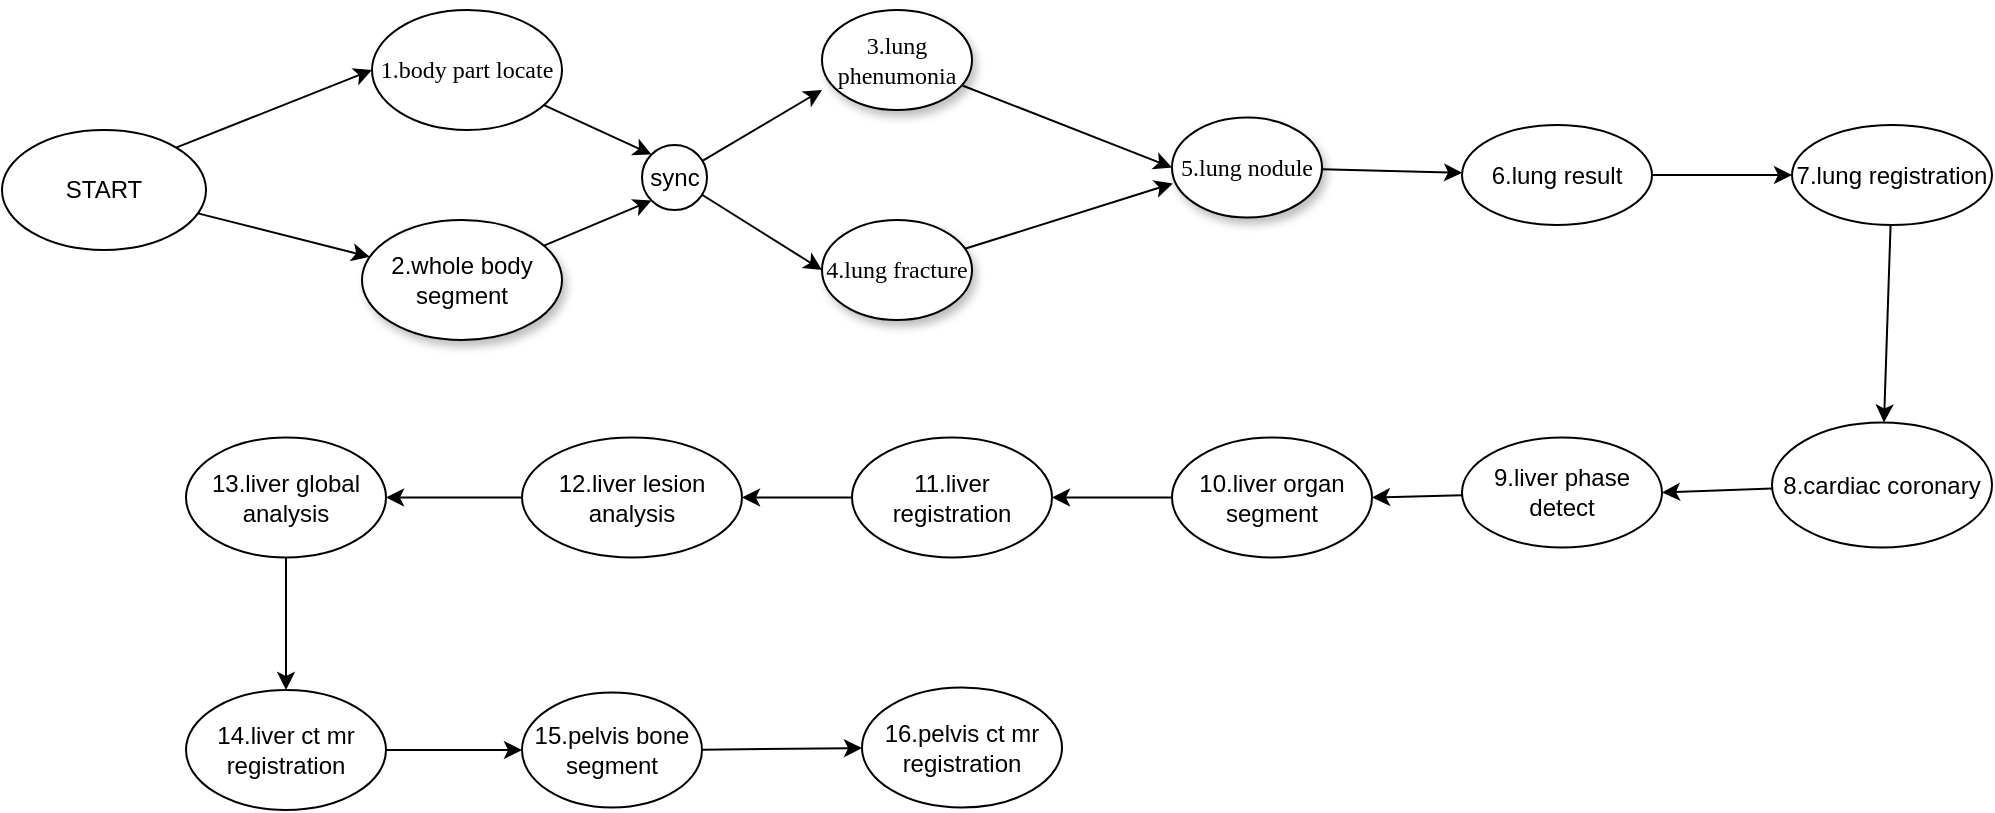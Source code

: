 <mxfile version="14.8.6" type="github" pages="5">
  <diagram id="OZ1MMtjel017AZRqEQAn" name="old-pipeline">
    <mxGraphModel dx="1357" dy="777" grid="1" gridSize="10" guides="1" tooltips="1" connect="1" arrows="1" fold="1" page="1" pageScale="1" pageWidth="1920" pageHeight="1200" math="0" shadow="0">
      <root>
        <mxCell id="Ps-oYh3XHbMtvmbrG-Yp-0" />
        <mxCell id="Ps-oYh3XHbMtvmbrG-Yp-1" parent="Ps-oYh3XHbMtvmbrG-Yp-0" />
        <mxCell id="Ps-oYh3XHbMtvmbrG-Yp-2" style="edgeStyle=none;rounded=0;orthogonalLoop=1;jettySize=auto;html=1;entryX=0;entryY=1;entryDx=0;entryDy=0;" parent="Ps-oYh3XHbMtvmbrG-Yp-1" source="Ps-oYh3XHbMtvmbrG-Yp-3" target="Ps-oYh3XHbMtvmbrG-Yp-39" edge="1">
          <mxGeometry relative="1" as="geometry" />
        </mxCell>
        <mxCell id="Ps-oYh3XHbMtvmbrG-Yp-3" value="&lt;span style=&quot;font-family: &amp;#34;helvetica&amp;#34;&quot;&gt;2.whole body segment&lt;/span&gt;" style="ellipse;whiteSpace=wrap;html=1;rounded=0;shadow=1;comic=0;labelBackgroundColor=none;strokeWidth=1;fontFamily=Verdana;fontSize=12;align=center;" parent="Ps-oYh3XHbMtvmbrG-Yp-1" vertex="1">
          <mxGeometry x="180" y="355" width="100" height="60" as="geometry" />
        </mxCell>
        <mxCell id="Ps-oYh3XHbMtvmbrG-Yp-4" style="edgeStyle=none;rounded=0;orthogonalLoop=1;jettySize=auto;html=1;entryX=0.005;entryY=0.66;entryDx=0;entryDy=0;entryPerimeter=0;" parent="Ps-oYh3XHbMtvmbrG-Yp-1" source="Ps-oYh3XHbMtvmbrG-Yp-5" target="Ps-oYh3XHbMtvmbrG-Yp-7" edge="1">
          <mxGeometry relative="1" as="geometry" />
        </mxCell>
        <mxCell id="Ps-oYh3XHbMtvmbrG-Yp-5" value="&lt;span&gt;4.lung fracture&lt;/span&gt;" style="ellipse;whiteSpace=wrap;html=1;rounded=0;shadow=1;comic=0;labelBackgroundColor=none;strokeWidth=1;fontFamily=Verdana;fontSize=12;align=center;" parent="Ps-oYh3XHbMtvmbrG-Yp-1" vertex="1">
          <mxGeometry x="410" y="355" width="75" height="50" as="geometry" />
        </mxCell>
        <mxCell id="Ps-oYh3XHbMtvmbrG-Yp-6" style="edgeStyle=none;rounded=0;orthogonalLoop=1;jettySize=auto;html=1;" parent="Ps-oYh3XHbMtvmbrG-Yp-1" source="Ps-oYh3XHbMtvmbrG-Yp-7" target="Ps-oYh3XHbMtvmbrG-Yp-15" edge="1">
          <mxGeometry relative="1" as="geometry" />
        </mxCell>
        <mxCell id="Ps-oYh3XHbMtvmbrG-Yp-7" value="&lt;span&gt;5.lung nodule&lt;/span&gt;" style="ellipse;whiteSpace=wrap;html=1;rounded=0;shadow=1;comic=0;labelBackgroundColor=none;strokeWidth=1;fontFamily=Verdana;fontSize=12;align=center;" parent="Ps-oYh3XHbMtvmbrG-Yp-1" vertex="1">
          <mxGeometry x="585" y="303.75" width="75" height="50" as="geometry" />
        </mxCell>
        <mxCell id="Ps-oYh3XHbMtvmbrG-Yp-8" style="edgeStyle=none;rounded=0;orthogonalLoop=1;jettySize=auto;html=1;entryX=0;entryY=0.5;entryDx=0;entryDy=0;" parent="Ps-oYh3XHbMtvmbrG-Yp-1" source="Ps-oYh3XHbMtvmbrG-Yp-9" target="Ps-oYh3XHbMtvmbrG-Yp-7" edge="1">
          <mxGeometry relative="1" as="geometry" />
        </mxCell>
        <mxCell id="Ps-oYh3XHbMtvmbrG-Yp-9" value="3.lung phenumonia" style="ellipse;whiteSpace=wrap;html=1;rounded=0;shadow=1;comic=0;labelBackgroundColor=none;strokeWidth=1;fontFamily=Verdana;fontSize=12;align=center;" parent="Ps-oYh3XHbMtvmbrG-Yp-1" vertex="1">
          <mxGeometry x="410" y="250" width="75" height="50" as="geometry" />
        </mxCell>
        <mxCell id="Ps-oYh3XHbMtvmbrG-Yp-10" style="edgeStyle=none;rounded=0;orthogonalLoop=1;jettySize=auto;html=1;entryX=0;entryY=0;entryDx=0;entryDy=0;" parent="Ps-oYh3XHbMtvmbrG-Yp-1" source="Ps-oYh3XHbMtvmbrG-Yp-11" target="Ps-oYh3XHbMtvmbrG-Yp-39" edge="1">
          <mxGeometry relative="1" as="geometry" />
        </mxCell>
        <mxCell id="Ps-oYh3XHbMtvmbrG-Yp-11" value="&lt;span style=&quot;font-family: &amp;#34;verdana&amp;#34;&quot;&gt;1.body part locate&lt;/span&gt;" style="ellipse;whiteSpace=wrap;html=1;" parent="Ps-oYh3XHbMtvmbrG-Yp-1" vertex="1">
          <mxGeometry x="185" y="250" width="95" height="60" as="geometry" />
        </mxCell>
        <mxCell id="Ps-oYh3XHbMtvmbrG-Yp-12" style="rounded=0;orthogonalLoop=1;jettySize=auto;html=1;exitX=1;exitY=0;exitDx=0;exitDy=0;entryX=0;entryY=0.5;entryDx=0;entryDy=0;" parent="Ps-oYh3XHbMtvmbrG-Yp-1" source="Ps-oYh3XHbMtvmbrG-Yp-13" target="Ps-oYh3XHbMtvmbrG-Yp-11" edge="1">
          <mxGeometry relative="1" as="geometry" />
        </mxCell>
        <mxCell id="Ps-oYh3XHbMtvmbrG-Yp-13" value="START" style="ellipse;whiteSpace=wrap;html=1;" parent="Ps-oYh3XHbMtvmbrG-Yp-1" vertex="1">
          <mxGeometry y="310" width="102" height="60" as="geometry" />
        </mxCell>
        <mxCell id="Ps-oYh3XHbMtvmbrG-Yp-14" style="edgeStyle=none;rounded=0;orthogonalLoop=1;jettySize=auto;html=1;entryX=0;entryY=0.5;entryDx=0;entryDy=0;" parent="Ps-oYh3XHbMtvmbrG-Yp-1" source="Ps-oYh3XHbMtvmbrG-Yp-15" target="Ps-oYh3XHbMtvmbrG-Yp-18" edge="1">
          <mxGeometry relative="1" as="geometry" />
        </mxCell>
        <mxCell id="Ps-oYh3XHbMtvmbrG-Yp-15" value="6.lung result" style="ellipse;whiteSpace=wrap;html=1;" parent="Ps-oYh3XHbMtvmbrG-Yp-1" vertex="1">
          <mxGeometry x="730" y="307.5" width="95" height="50" as="geometry" />
        </mxCell>
        <mxCell id="Ps-oYh3XHbMtvmbrG-Yp-16" value="" style="endArrow=classic;html=1;" parent="Ps-oYh3XHbMtvmbrG-Yp-1" source="Ps-oYh3XHbMtvmbrG-Yp-13" target="Ps-oYh3XHbMtvmbrG-Yp-3" edge="1">
          <mxGeometry width="50" height="50" relative="1" as="geometry">
            <mxPoint x="520" y="580" as="sourcePoint" />
            <mxPoint x="570" y="530" as="targetPoint" />
          </mxGeometry>
        </mxCell>
        <mxCell id="Ps-oYh3XHbMtvmbrG-Yp-17" style="edgeStyle=none;rounded=0;orthogonalLoop=1;jettySize=auto;html=1;" parent="Ps-oYh3XHbMtvmbrG-Yp-1" source="Ps-oYh3XHbMtvmbrG-Yp-18" target="Ps-oYh3XHbMtvmbrG-Yp-20" edge="1">
          <mxGeometry relative="1" as="geometry" />
        </mxCell>
        <mxCell id="Ps-oYh3XHbMtvmbrG-Yp-18" value="7.lung registration" style="ellipse;whiteSpace=wrap;html=1;" parent="Ps-oYh3XHbMtvmbrG-Yp-1" vertex="1">
          <mxGeometry x="895" y="307.5" width="100" height="50" as="geometry" />
        </mxCell>
        <mxCell id="Ps-oYh3XHbMtvmbrG-Yp-19" style="edgeStyle=none;rounded=0;orthogonalLoop=1;jettySize=auto;html=1;entryX=1;entryY=0.5;entryDx=0;entryDy=0;" parent="Ps-oYh3XHbMtvmbrG-Yp-1" source="Ps-oYh3XHbMtvmbrG-Yp-20" target="Ps-oYh3XHbMtvmbrG-Yp-22" edge="1">
          <mxGeometry relative="1" as="geometry" />
        </mxCell>
        <mxCell id="Ps-oYh3XHbMtvmbrG-Yp-20" value="8.cardiac coronary" style="ellipse;whiteSpace=wrap;html=1;" parent="Ps-oYh3XHbMtvmbrG-Yp-1" vertex="1">
          <mxGeometry x="885" y="456.25" width="110" height="62.5" as="geometry" />
        </mxCell>
        <mxCell id="Ps-oYh3XHbMtvmbrG-Yp-21" style="edgeStyle=none;rounded=0;orthogonalLoop=1;jettySize=auto;html=1;entryX=1;entryY=0.5;entryDx=0;entryDy=0;" parent="Ps-oYh3XHbMtvmbrG-Yp-1" source="Ps-oYh3XHbMtvmbrG-Yp-22" target="Ps-oYh3XHbMtvmbrG-Yp-24" edge="1">
          <mxGeometry relative="1" as="geometry" />
        </mxCell>
        <mxCell id="Ps-oYh3XHbMtvmbrG-Yp-22" value="9.liver phase detect" style="ellipse;whiteSpace=wrap;html=1;" parent="Ps-oYh3XHbMtvmbrG-Yp-1" vertex="1">
          <mxGeometry x="730" y="463.75" width="100" height="55" as="geometry" />
        </mxCell>
        <mxCell id="Ps-oYh3XHbMtvmbrG-Yp-23" style="edgeStyle=none;rounded=0;orthogonalLoop=1;jettySize=auto;html=1;entryX=1;entryY=0.5;entryDx=0;entryDy=0;" parent="Ps-oYh3XHbMtvmbrG-Yp-1" source="Ps-oYh3XHbMtvmbrG-Yp-24" target="Ps-oYh3XHbMtvmbrG-Yp-26" edge="1">
          <mxGeometry relative="1" as="geometry" />
        </mxCell>
        <mxCell id="Ps-oYh3XHbMtvmbrG-Yp-24" value="10.liver organ segment" style="ellipse;whiteSpace=wrap;html=1;" parent="Ps-oYh3XHbMtvmbrG-Yp-1" vertex="1">
          <mxGeometry x="585" y="463.75" width="100" height="60" as="geometry" />
        </mxCell>
        <mxCell id="Ps-oYh3XHbMtvmbrG-Yp-25" style="edgeStyle=none;rounded=0;orthogonalLoop=1;jettySize=auto;html=1;entryX=1;entryY=0.5;entryDx=0;entryDy=0;" parent="Ps-oYh3XHbMtvmbrG-Yp-1" source="Ps-oYh3XHbMtvmbrG-Yp-26" target="Ps-oYh3XHbMtvmbrG-Yp-28" edge="1">
          <mxGeometry relative="1" as="geometry" />
        </mxCell>
        <mxCell id="Ps-oYh3XHbMtvmbrG-Yp-26" value="11.liver registration" style="ellipse;whiteSpace=wrap;html=1;" parent="Ps-oYh3XHbMtvmbrG-Yp-1" vertex="1">
          <mxGeometry x="425" y="463.75" width="100" height="60" as="geometry" />
        </mxCell>
        <mxCell id="Ps-oYh3XHbMtvmbrG-Yp-27" style="edgeStyle=none;rounded=0;orthogonalLoop=1;jettySize=auto;html=1;" parent="Ps-oYh3XHbMtvmbrG-Yp-1" source="Ps-oYh3XHbMtvmbrG-Yp-28" target="Ps-oYh3XHbMtvmbrG-Yp-30" edge="1">
          <mxGeometry relative="1" as="geometry" />
        </mxCell>
        <mxCell id="Ps-oYh3XHbMtvmbrG-Yp-28" value="12.liver lesion analysis" style="ellipse;whiteSpace=wrap;html=1;" parent="Ps-oYh3XHbMtvmbrG-Yp-1" vertex="1">
          <mxGeometry x="260" y="463.75" width="110" height="60" as="geometry" />
        </mxCell>
        <mxCell id="Ps-oYh3XHbMtvmbrG-Yp-29" style="edgeStyle=none;rounded=0;orthogonalLoop=1;jettySize=auto;html=1;" parent="Ps-oYh3XHbMtvmbrG-Yp-1" source="Ps-oYh3XHbMtvmbrG-Yp-30" target="Ps-oYh3XHbMtvmbrG-Yp-35" edge="1">
          <mxGeometry relative="1" as="geometry" />
        </mxCell>
        <mxCell id="Ps-oYh3XHbMtvmbrG-Yp-30" value="13.liver global analysis" style="ellipse;whiteSpace=wrap;html=1;" parent="Ps-oYh3XHbMtvmbrG-Yp-1" vertex="1">
          <mxGeometry x="92" y="463.75" width="100" height="60" as="geometry" />
        </mxCell>
        <mxCell id="Ps-oYh3XHbMtvmbrG-Yp-31" style="edgeStyle=none;rounded=0;orthogonalLoop=1;jettySize=auto;html=1;" parent="Ps-oYh3XHbMtvmbrG-Yp-1" source="Ps-oYh3XHbMtvmbrG-Yp-32" target="Ps-oYh3XHbMtvmbrG-Yp-33" edge="1">
          <mxGeometry relative="1" as="geometry" />
        </mxCell>
        <mxCell id="Ps-oYh3XHbMtvmbrG-Yp-32" value="15.pelvis bone segment" style="ellipse;whiteSpace=wrap;html=1;" parent="Ps-oYh3XHbMtvmbrG-Yp-1" vertex="1">
          <mxGeometry x="260" y="591.25" width="90" height="57.5" as="geometry" />
        </mxCell>
        <mxCell id="Ps-oYh3XHbMtvmbrG-Yp-33" value="16.pelvis ct mr registration" style="ellipse;whiteSpace=wrap;html=1;" parent="Ps-oYh3XHbMtvmbrG-Yp-1" vertex="1">
          <mxGeometry x="430" y="588.75" width="100" height="60" as="geometry" />
        </mxCell>
        <mxCell id="Ps-oYh3XHbMtvmbrG-Yp-34" style="edgeStyle=none;rounded=0;orthogonalLoop=1;jettySize=auto;html=1;entryX=0;entryY=0.5;entryDx=0;entryDy=0;" parent="Ps-oYh3XHbMtvmbrG-Yp-1" source="Ps-oYh3XHbMtvmbrG-Yp-35" target="Ps-oYh3XHbMtvmbrG-Yp-32" edge="1">
          <mxGeometry relative="1" as="geometry" />
        </mxCell>
        <mxCell id="Ps-oYh3XHbMtvmbrG-Yp-35" value="14.liver ct mr registration" style="ellipse;whiteSpace=wrap;html=1;" parent="Ps-oYh3XHbMtvmbrG-Yp-1" vertex="1">
          <mxGeometry x="92" y="590" width="100" height="60" as="geometry" />
        </mxCell>
        <mxCell id="Ps-oYh3XHbMtvmbrG-Yp-36" style="edgeStyle=none;rounded=0;orthogonalLoop=1;jettySize=auto;html=1;entryX=0;entryY=0.5;entryDx=0;entryDy=0;startArrow=none;" parent="Ps-oYh3XHbMtvmbrG-Yp-1" source="Ps-oYh3XHbMtvmbrG-Yp-39" target="Ps-oYh3XHbMtvmbrG-Yp-5" edge="1">
          <mxGeometry relative="1" as="geometry" />
        </mxCell>
        <mxCell id="Ps-oYh3XHbMtvmbrG-Yp-37" value="" style="ellipse;whiteSpace=wrap;html=1;" parent="Ps-oYh3XHbMtvmbrG-Yp-1" vertex="1">
          <mxGeometry x="330" y="327.5" height="2.5" as="geometry" />
        </mxCell>
        <mxCell id="Ps-oYh3XHbMtvmbrG-Yp-38" style="edgeStyle=none;rounded=0;orthogonalLoop=1;jettySize=auto;html=1;entryX=0;entryY=0.8;entryDx=0;entryDy=0;entryPerimeter=0;" parent="Ps-oYh3XHbMtvmbrG-Yp-1" source="Ps-oYh3XHbMtvmbrG-Yp-39" target="Ps-oYh3XHbMtvmbrG-Yp-9" edge="1">
          <mxGeometry relative="1" as="geometry" />
        </mxCell>
        <mxCell id="Ps-oYh3XHbMtvmbrG-Yp-39" value="sync&lt;br&gt;" style="ellipse;whiteSpace=wrap;html=1;aspect=fixed;" parent="Ps-oYh3XHbMtvmbrG-Yp-1" vertex="1">
          <mxGeometry x="320" y="317.5" width="32.5" height="32.5" as="geometry" />
        </mxCell>
      </root>
    </mxGraphModel>
  </diagram>
  <diagram name="ai-graph" id="42789a77-a242-8287-6e28-9cd8cfd52e62">
    <mxGraphModel dx="1357" dy="777" grid="1" gridSize="10" guides="1" tooltips="1" connect="1" arrows="1" fold="1" page="1" pageScale="1" pageWidth="1100" pageHeight="850" background="#ffffff" math="0" shadow="0">
      <root>
        <mxCell id="0" />
        <mxCell id="1" parent="0" />
        <mxCell id="1ea317790d2ca983-1" value="1.body part locate" style="ellipse;whiteSpace=wrap;html=1;rounded=0;shadow=1;comic=0;labelBackgroundColor=none;strokeWidth=1;fontFamily=Verdana;fontSize=12;align=center;" parent="1" vertex="1">
          <mxGeometry x="414" y="90" width="90" height="60" as="geometry" />
        </mxCell>
        <mxCell id="1ea317790d2ca983-2" value="&lt;span&gt;4.lung fracture&lt;/span&gt;" style="ellipse;whiteSpace=wrap;html=1;rounded=0;shadow=1;comic=0;labelBackgroundColor=none;strokeWidth=1;fontFamily=Verdana;fontSize=12;align=center;" parent="1" vertex="1">
          <mxGeometry x="290" y="211.25" width="75" height="50" as="geometry" />
        </mxCell>
        <mxCell id="1ea317790d2ca983-3" value="&lt;span&gt;5.lung nodule&lt;/span&gt;" style="ellipse;whiteSpace=wrap;html=1;rounded=0;shadow=1;comic=0;labelBackgroundColor=none;strokeWidth=1;fontFamily=Verdana;fontSize=12;align=center;" parent="1" vertex="1">
          <mxGeometry x="397.5" y="211.25" width="75" height="50" as="geometry" />
        </mxCell>
        <mxCell id="1ea317790d2ca983-9" value="3.lung phenumonia" style="ellipse;whiteSpace=wrap;html=1;rounded=0;shadow=1;comic=0;labelBackgroundColor=none;strokeWidth=1;fontFamily=Verdana;fontSize=12;align=center;" parent="1" vertex="1">
          <mxGeometry x="190" y="211.25" width="75" height="50" as="geometry" />
        </mxCell>
        <mxCell id="E7qCEXml-a51oX7vlCE2-1" value="2.whole body segment" style="ellipse;whiteSpace=wrap;html=1;" parent="1" vertex="1">
          <mxGeometry x="210" y="90" width="100" height="60" as="geometry" />
        </mxCell>
        <mxCell id="E7qCEXml-a51oX7vlCE2-6" value="START" style="ellipse;whiteSpace=wrap;html=1;" parent="1" vertex="1">
          <mxGeometry x="408" width="102" height="60" as="geometry" />
        </mxCell>
        <mxCell id="E7qCEXml-a51oX7vlCE2-11" value="6.lung result" style="ellipse;whiteSpace=wrap;html=1;" parent="1" vertex="1">
          <mxGeometry x="220" y="340" width="95" height="50" as="geometry" />
        </mxCell>
        <mxCell id="E7qCEXml-a51oX7vlCE2-13" value="" style="endArrow=classic;html=1;" parent="1" source="E7qCEXml-a51oX7vlCE2-6" target="1ea317790d2ca983-1" edge="1">
          <mxGeometry width="50" height="50" relative="1" as="geometry">
            <mxPoint x="520" y="370" as="sourcePoint" />
            <mxPoint x="570" y="320" as="targetPoint" />
          </mxGeometry>
        </mxCell>
        <mxCell id="E7qCEXml-a51oX7vlCE2-18" value="" style="endArrow=classic;html=1;exitX=0.5;exitY=1;exitDx=0;exitDy=0;" parent="1" source="1ea317790d2ca983-9" target="E7qCEXml-a51oX7vlCE2-11" edge="1">
          <mxGeometry width="50" height="50" relative="1" as="geometry">
            <mxPoint x="520" y="370" as="sourcePoint" />
            <mxPoint x="570" y="320" as="targetPoint" />
          </mxGeometry>
        </mxCell>
        <mxCell id="E7qCEXml-a51oX7vlCE2-19" value="" style="endArrow=classic;html=1;exitX=0.5;exitY=1;exitDx=0;exitDy=0;" parent="1" source="1ea317790d2ca983-2" target="E7qCEXml-a51oX7vlCE2-11" edge="1">
          <mxGeometry width="50" height="50" relative="1" as="geometry">
            <mxPoint x="520" y="370" as="sourcePoint" />
            <mxPoint x="570" y="320" as="targetPoint" />
          </mxGeometry>
        </mxCell>
        <mxCell id="E7qCEXml-a51oX7vlCE2-20" value="" style="endArrow=classic;html=1;exitX=0.307;exitY=0.94;exitDx=0;exitDy=0;exitPerimeter=0;" parent="1" source="1ea317790d2ca983-3" target="E7qCEXml-a51oX7vlCE2-11" edge="1">
          <mxGeometry width="50" height="50" relative="1" as="geometry">
            <mxPoint x="520" y="370" as="sourcePoint" />
            <mxPoint x="570" y="320" as="targetPoint" />
          </mxGeometry>
        </mxCell>
        <mxCell id="E7qCEXml-a51oX7vlCE2-22" value="" style="endArrow=classic;html=1;exitX=0.5;exitY=1;exitDx=0;exitDy=0;" parent="1" source="1ea317790d2ca983-3" target="E7qCEXml-a51oX7vlCE2-23" edge="1">
          <mxGeometry width="50" height="50" relative="1" as="geometry">
            <mxPoint x="510" y="270" as="sourcePoint" />
            <mxPoint x="570" y="320" as="targetPoint" />
          </mxGeometry>
        </mxCell>
        <mxCell id="E7qCEXml-a51oX7vlCE2-23" value="7.lung registration" style="ellipse;whiteSpace=wrap;html=1;" parent="1" vertex="1">
          <mxGeometry x="340" y="337.5" width="100" height="50" as="geometry" />
        </mxCell>
        <mxCell id="E7qCEXml-a51oX7vlCE2-24" value="8.cardiac coronary" style="ellipse;whiteSpace=wrap;html=1;" parent="1" vertex="1">
          <mxGeometry x="595" y="90" width="110" height="62.5" as="geometry" />
        </mxCell>
        <mxCell id="E7qCEXml-a51oX7vlCE2-26" value="" style="endArrow=classic;html=1;exitX=1;exitY=1;exitDx=0;exitDy=0;" parent="1" source="E7qCEXml-a51oX7vlCE2-6" target="E7qCEXml-a51oX7vlCE2-24" edge="1">
          <mxGeometry width="50" height="50" relative="1" as="geometry">
            <mxPoint x="680" y="260" as="sourcePoint" />
            <mxPoint x="730" y="210" as="targetPoint" />
          </mxGeometry>
        </mxCell>
        <mxCell id="E7qCEXml-a51oX7vlCE2-34" value="" style="endArrow=classic;html=1;entryX=0.5;entryY=0;entryDx=0;entryDy=0;" parent="1" source="1ea317790d2ca983-1" target="1ea317790d2ca983-9" edge="1">
          <mxGeometry width="50" height="50" relative="1" as="geometry">
            <mxPoint x="520" y="370" as="sourcePoint" />
            <mxPoint x="570" y="320" as="targetPoint" />
          </mxGeometry>
        </mxCell>
        <mxCell id="E7qCEXml-a51oX7vlCE2-35" value="" style="endArrow=classic;html=1;" parent="1" source="1ea317790d2ca983-1" target="1ea317790d2ca983-2" edge="1">
          <mxGeometry width="50" height="50" relative="1" as="geometry">
            <mxPoint x="520" y="370" as="sourcePoint" />
            <mxPoint x="570" y="320" as="targetPoint" />
          </mxGeometry>
        </mxCell>
        <mxCell id="E7qCEXml-a51oX7vlCE2-36" value="9.liver scouting" style="ellipse;whiteSpace=wrap;html=1;" parent="1" vertex="1">
          <mxGeometry x="495" y="212.5" width="90" height="55" as="geometry" />
        </mxCell>
        <mxCell id="E7qCEXml-a51oX7vlCE2-40" value="" style="endArrow=classic;html=1;entryX=0.97;entryY=0.3;entryDx=0;entryDy=0;entryPerimeter=0;exitX=0;exitY=1;exitDx=0;exitDy=0;" parent="1" source="E7qCEXml-a51oX7vlCE2-6" target="E7qCEXml-a51oX7vlCE2-1" edge="1">
          <mxGeometry width="50" height="50" relative="1" as="geometry">
            <mxPoint x="430" y="48" as="sourcePoint" />
            <mxPoint x="610" y="230" as="targetPoint" />
          </mxGeometry>
        </mxCell>
        <mxCell id="E7qCEXml-a51oX7vlCE2-43" value="" style="endArrow=classic;html=1;" parent="1" source="1ea317790d2ca983-1" target="1ea317790d2ca983-3" edge="1">
          <mxGeometry width="50" height="50" relative="1" as="geometry">
            <mxPoint x="520" y="370" as="sourcePoint" />
            <mxPoint x="570" y="320" as="targetPoint" />
          </mxGeometry>
        </mxCell>
        <mxCell id="E7qCEXml-a51oX7vlCE2-44" value="" style="endArrow=classic;html=1;" parent="1" source="1ea317790d2ca983-1" target="E7qCEXml-a51oX7vlCE2-36" edge="1">
          <mxGeometry width="50" height="50" relative="1" as="geometry">
            <mxPoint x="520" y="370" as="sourcePoint" />
            <mxPoint x="570" y="320" as="targetPoint" />
          </mxGeometry>
        </mxCell>
        <mxCell id="E7qCEXml-a51oX7vlCE2-45" value="10.liver phase detect" style="ellipse;whiteSpace=wrap;html=1;" parent="1" vertex="1">
          <mxGeometry x="455" y="335" width="100" height="55" as="geometry" />
        </mxCell>
        <mxCell id="E7qCEXml-a51oX7vlCE2-46" value="" style="endArrow=classic;html=1;" parent="1" source="E7qCEXml-a51oX7vlCE2-36" target="E7qCEXml-a51oX7vlCE2-45" edge="1">
          <mxGeometry width="50" height="50" relative="1" as="geometry">
            <mxPoint x="520" y="370" as="sourcePoint" />
            <mxPoint x="570" y="320" as="targetPoint" />
          </mxGeometry>
        </mxCell>
        <mxCell id="E7qCEXml-a51oX7vlCE2-47" value="11.liver organ segment" style="ellipse;whiteSpace=wrap;html=1;" parent="1" vertex="1">
          <mxGeometry x="397.5" y="400" width="100" height="60" as="geometry" />
        </mxCell>
        <mxCell id="E7qCEXml-a51oX7vlCE2-50" value="" style="endArrow=classic;html=1;entryX=0.5;entryY=0;entryDx=0;entryDy=0;exitX=0;exitY=1;exitDx=0;exitDy=0;" parent="1" source="E7qCEXml-a51oX7vlCE2-45" target="E7qCEXml-a51oX7vlCE2-47" edge="1">
          <mxGeometry width="50" height="50" relative="1" as="geometry">
            <mxPoint x="590" y="400" as="sourcePoint" />
            <mxPoint x="470" y="410" as="targetPoint" />
          </mxGeometry>
        </mxCell>
        <mxCell id="E7qCEXml-a51oX7vlCE2-51" value="12.liver vessel segment" style="ellipse;whiteSpace=wrap;html=1;" parent="1" vertex="1">
          <mxGeometry x="346.5" y="510" width="110" height="60" as="geometry" />
        </mxCell>
        <mxCell id="E7qCEXml-a51oX7vlCE2-52" value="" style="endArrow=classic;html=1;entryX=0.5;entryY=0;entryDx=0;entryDy=0;exitX=0.5;exitY=1;exitDx=0;exitDy=0;" parent="1" source="E7qCEXml-a51oX7vlCE2-47" target="E7qCEXml-a51oX7vlCE2-51" edge="1">
          <mxGeometry width="50" height="50" relative="1" as="geometry">
            <mxPoint x="520" y="480" as="sourcePoint" />
            <mxPoint x="570" y="430" as="targetPoint" />
          </mxGeometry>
        </mxCell>
        <mxCell id="E7qCEXml-a51oX7vlCE2-53" value="13.liver vessel naming" style="ellipse;whiteSpace=wrap;html=1;" parent="1" vertex="1">
          <mxGeometry x="355" y="600" width="100" height="60" as="geometry" />
        </mxCell>
        <mxCell id="E7qCEXml-a51oX7vlCE2-54" value="" style="endArrow=classic;html=1;exitX=0.5;exitY=1;exitDx=0;exitDy=0;" parent="1" source="E7qCEXml-a51oX7vlCE2-51" target="E7qCEXml-a51oX7vlCE2-53" edge="1">
          <mxGeometry width="50" height="50" relative="1" as="geometry">
            <mxPoint x="520" y="480" as="sourcePoint" />
            <mxPoint x="570" y="430" as="targetPoint" />
          </mxGeometry>
        </mxCell>
        <mxCell id="E7qCEXml-a51oX7vlCE2-55" value="14.liver registration" style="ellipse;whiteSpace=wrap;html=1;" parent="1" vertex="1">
          <mxGeometry x="484" y="510" width="100" height="60" as="geometry" />
        </mxCell>
        <mxCell id="E7qCEXml-a51oX7vlCE2-58" value="" style="endArrow=classic;html=1;" parent="1" source="E7qCEXml-a51oX7vlCE2-47" target="E7qCEXml-a51oX7vlCE2-55" edge="1">
          <mxGeometry width="50" height="50" relative="1" as="geometry">
            <mxPoint x="520" y="640" as="sourcePoint" />
            <mxPoint x="570" y="590" as="targetPoint" />
          </mxGeometry>
        </mxCell>
        <mxCell id="E7qCEXml-a51oX7vlCE2-59" value="15.liver lesion segment" style="ellipse;whiteSpace=wrap;html=1;" parent="1" vertex="1">
          <mxGeometry x="614" y="510" width="100" height="60" as="geometry" />
        </mxCell>
        <mxCell id="E7qCEXml-a51oX7vlCE2-60" value="" style="endArrow=classic;html=1;exitX=1;exitY=1;exitDx=0;exitDy=0;" parent="1" source="E7qCEXml-a51oX7vlCE2-47" target="E7qCEXml-a51oX7vlCE2-59" edge="1">
          <mxGeometry width="50" height="50" relative="1" as="geometry">
            <mxPoint x="520" y="640" as="sourcePoint" />
            <mxPoint x="570" y="590" as="targetPoint" />
          </mxGeometry>
        </mxCell>
        <mxCell id="E7qCEXml-a51oX7vlCE2-61" value="16.liver lesion instantiation" style="ellipse;whiteSpace=wrap;html=1;" parent="1" vertex="1">
          <mxGeometry x="497.5" y="600" width="110" height="60" as="geometry" />
        </mxCell>
        <mxCell id="E7qCEXml-a51oX7vlCE2-62" value="" style="endArrow=classic;html=1;exitX=0.5;exitY=1;exitDx=0;exitDy=0;entryX=0.5;entryY=0;entryDx=0;entryDy=0;" parent="1" source="E7qCEXml-a51oX7vlCE2-55" target="E7qCEXml-a51oX7vlCE2-61" edge="1">
          <mxGeometry width="50" height="50" relative="1" as="geometry">
            <mxPoint x="520" y="530" as="sourcePoint" />
            <mxPoint x="570" y="480" as="targetPoint" />
          </mxGeometry>
        </mxCell>
        <mxCell id="E7qCEXml-a51oX7vlCE2-63" value="" style="endArrow=classic;html=1;exitX=0.5;exitY=1;exitDx=0;exitDy=0;entryX=0.682;entryY=0.057;entryDx=0;entryDy=0;entryPerimeter=0;" parent="1" source="E7qCEXml-a51oX7vlCE2-59" target="E7qCEXml-a51oX7vlCE2-61" edge="1">
          <mxGeometry width="50" height="50" relative="1" as="geometry">
            <mxPoint x="520" y="530" as="sourcePoint" />
            <mxPoint x="570" y="480" as="targetPoint" />
          </mxGeometry>
        </mxCell>
        <mxCell id="E7qCEXml-a51oX7vlCE2-64" value="17. liver lesion projection" style="ellipse;whiteSpace=wrap;html=1;" parent="1" vertex="1">
          <mxGeometry x="440" y="690" width="110" height="60" as="geometry" />
        </mxCell>
        <mxCell id="E7qCEXml-a51oX7vlCE2-65" value="" style="endArrow=classic;html=1;exitX=0.309;exitY=0.957;exitDx=0;exitDy=0;entryX=0.5;entryY=0;entryDx=0;entryDy=0;exitPerimeter=0;" parent="1" source="E7qCEXml-a51oX7vlCE2-61" target="E7qCEXml-a51oX7vlCE2-64" edge="1">
          <mxGeometry width="50" height="50" relative="1" as="geometry">
            <mxPoint x="520" y="790" as="sourcePoint" />
            <mxPoint x="570" y="740" as="targetPoint" />
          </mxGeometry>
        </mxCell>
        <mxCell id="E7qCEXml-a51oX7vlCE2-66" value="18.liver lesion diagnosis" style="ellipse;whiteSpace=wrap;html=1;" parent="1" vertex="1">
          <mxGeometry x="585" y="690" width="100" height="60" as="geometry" />
        </mxCell>
        <mxCell id="E7qCEXml-a51oX7vlCE2-67" value="" style="endArrow=classic;html=1;exitX=1;exitY=1;exitDx=0;exitDy=0;" parent="1" source="E7qCEXml-a51oX7vlCE2-61" target="E7qCEXml-a51oX7vlCE2-66" edge="1">
          <mxGeometry width="50" height="50" relative="1" as="geometry">
            <mxPoint x="520" y="640" as="sourcePoint" />
            <mxPoint x="570" y="590" as="targetPoint" />
          </mxGeometry>
        </mxCell>
        <mxCell id="E7qCEXml-a51oX7vlCE2-68" value="19.liver convex grading" style="ellipse;whiteSpace=wrap;html=1;" parent="1" vertex="1">
          <mxGeometry x="210" y="510" width="100" height="60" as="geometry" />
        </mxCell>
        <mxCell id="E7qCEXml-a51oX7vlCE2-69" value="20.liver tdc calculation" style="ellipse;whiteSpace=wrap;html=1;" parent="1" vertex="1">
          <mxGeometry x="77.5" y="510" width="100" height="60" as="geometry" />
        </mxCell>
        <mxCell id="E7qCEXml-a51oX7vlCE2-70" value="22.liver ct mr registration" style="ellipse;whiteSpace=wrap;html=1;" parent="1" vertex="1">
          <mxGeometry x="754" y="510" width="100" height="60" as="geometry" />
        </mxCell>
        <mxCell id="E7qCEXml-a51oX7vlCE2-71" value="23.pelvis bone segment" style="ellipse;whiteSpace=wrap;html=1;" parent="1" vertex="1">
          <mxGeometry x="645" y="212.5" width="90" height="57.5" as="geometry" />
        </mxCell>
        <mxCell id="E7qCEXml-a51oX7vlCE2-72" value="" style="endArrow=classic;html=1;" parent="1" source="1ea317790d2ca983-1" target="E7qCEXml-a51oX7vlCE2-71" edge="1">
          <mxGeometry width="50" height="50" relative="1" as="geometry">
            <mxPoint x="520" y="210" as="sourcePoint" />
            <mxPoint x="570" y="160" as="targetPoint" />
          </mxGeometry>
        </mxCell>
        <mxCell id="E7qCEXml-a51oX7vlCE2-73" value="24.pelvis ct mr registration" style="ellipse;whiteSpace=wrap;html=1;" parent="1" vertex="1">
          <mxGeometry x="630" y="330" width="100" height="60" as="geometry" />
        </mxCell>
        <mxCell id="E7qCEXml-a51oX7vlCE2-74" value="" style="endArrow=classic;html=1;exitX=0.5;exitY=1;exitDx=0;exitDy=0;entryX=0.5;entryY=0;entryDx=0;entryDy=0;" parent="1" source="E7qCEXml-a51oX7vlCE2-71" target="E7qCEXml-a51oX7vlCE2-73" edge="1">
          <mxGeometry width="50" height="50" relative="1" as="geometry">
            <mxPoint x="520" y="370" as="sourcePoint" />
            <mxPoint x="570" y="320" as="targetPoint" />
          </mxGeometry>
        </mxCell>
        <mxCell id="E7qCEXml-a51oX7vlCE2-75" value="" style="endArrow=classic;html=1;entryX=1;entryY=0;entryDx=0;entryDy=0;exitX=0;exitY=1;exitDx=0;exitDy=0;" parent="1" source="E7qCEXml-a51oX7vlCE2-47" target="E7qCEXml-a51oX7vlCE2-68" edge="1">
          <mxGeometry width="50" height="50" relative="1" as="geometry">
            <mxPoint x="520" y="690" as="sourcePoint" />
            <mxPoint x="570" y="640" as="targetPoint" />
          </mxGeometry>
        </mxCell>
        <mxCell id="E7qCEXml-a51oX7vlCE2-76" value="" style="endArrow=classic;html=1;entryX=1;entryY=0;entryDx=0;entryDy=0;exitX=0.05;exitY=0.717;exitDx=0;exitDy=0;exitPerimeter=0;" parent="1" source="E7qCEXml-a51oX7vlCE2-47" target="E7qCEXml-a51oX7vlCE2-69" edge="1">
          <mxGeometry width="50" height="50" relative="1" as="geometry">
            <mxPoint x="500" y="480" as="sourcePoint" />
            <mxPoint x="570" y="640" as="targetPoint" />
          </mxGeometry>
        </mxCell>
        <mxCell id="E7qCEXml-a51oX7vlCE2-77" value="" style="endArrow=classic;html=1;exitX=1;exitY=0.5;exitDx=0;exitDy=0;entryX=0.27;entryY=0.067;entryDx=0;entryDy=0;entryPerimeter=0;" parent="1" source="E7qCEXml-a51oX7vlCE2-47" target="E7qCEXml-a51oX7vlCE2-70" edge="1">
          <mxGeometry width="50" height="50" relative="1" as="geometry">
            <mxPoint x="520" y="690" as="sourcePoint" />
            <mxPoint x="570" y="640" as="targetPoint" />
          </mxGeometry>
        </mxCell>
        <mxCell id="E7qCEXml-a51oX7vlCE2-78" value="21.liver spleen ratio calculation" style="ellipse;whiteSpace=wrap;html=1;" parent="1" vertex="1">
          <mxGeometry x="140" y="770" width="112.5" height="70" as="geometry" />
        </mxCell>
        <mxCell id="E7qCEXml-a51oX7vlCE2-79" value="" style="endArrow=classic;html=1;exitX=0.5;exitY=1;exitDx=0;exitDy=0;" parent="1" source="E7qCEXml-a51oX7vlCE2-69" target="E7qCEXml-a51oX7vlCE2-78" edge="1">
          <mxGeometry width="50" height="50" relative="1" as="geometry">
            <mxPoint x="520" y="640" as="sourcePoint" />
            <mxPoint x="570" y="590" as="targetPoint" />
          </mxGeometry>
        </mxCell>
        <mxCell id="E7qCEXml-a51oX7vlCE2-80" value="" style="endArrow=classic;html=1;exitX=0.5;exitY=1;exitDx=0;exitDy=0;entryX=0.5;entryY=0;entryDx=0;entryDy=0;" parent="1" source="E7qCEXml-a51oX7vlCE2-68" target="E7qCEXml-a51oX7vlCE2-78" edge="1">
          <mxGeometry width="50" height="50" relative="1" as="geometry">
            <mxPoint x="520" y="640" as="sourcePoint" />
            <mxPoint x="570" y="590" as="targetPoint" />
          </mxGeometry>
        </mxCell>
        <mxCell id="E7qCEXml-a51oX7vlCE2-81" value="" style="endArrow=classic;html=1;exitX=0;exitY=1;exitDx=0;exitDy=0;entryX=1;entryY=0;entryDx=0;entryDy=0;" parent="1" source="E7qCEXml-a51oX7vlCE2-53" target="E7qCEXml-a51oX7vlCE2-78" edge="1">
          <mxGeometry width="50" height="50" relative="1" as="geometry">
            <mxPoint x="520" y="640" as="sourcePoint" />
            <mxPoint x="570" y="590" as="targetPoint" />
          </mxGeometry>
        </mxCell>
        <mxCell id="E7qCEXml-a51oX7vlCE2-82" value="" style="endArrow=classic;html=1;exitX=0;exitY=0.5;exitDx=0;exitDy=0;" parent="1" source="E7qCEXml-a51oX7vlCE2-64" target="E7qCEXml-a51oX7vlCE2-78" edge="1">
          <mxGeometry width="50" height="50" relative="1" as="geometry">
            <mxPoint x="520" y="640" as="sourcePoint" />
            <mxPoint x="570" y="590" as="targetPoint" />
          </mxGeometry>
        </mxCell>
      </root>
    </mxGraphModel>
  </diagram>
  <diagram id="HToF5nTK_kcJByFObgoN" name="计算流程图">
    <mxGraphModel dx="1357" dy="777" grid="1" gridSize="10" guides="1" tooltips="1" connect="1" arrows="1" fold="1" page="1" pageScale="1" pageWidth="1920" pageHeight="1200" math="0" shadow="0">
      <root>
        <mxCell id="ORhvWN5X6Y3SbwxktM73-0" />
        <mxCell id="ORhvWN5X6Y3SbwxktM73-1" parent="ORhvWN5X6Y3SbwxktM73-0" />
        <mxCell id="ilzft_eTim2J5GjeHKNy-498" style="edgeStyle=orthogonalEdgeStyle;curved=1;rounded=0;orthogonalLoop=1;jettySize=auto;html=1;" parent="ORhvWN5X6Y3SbwxktM73-1" source="ilzft_eTim2J5GjeHKNy-496" target="ilzft_eTim2J5GjeHKNy-497" edge="1">
          <mxGeometry relative="1" as="geometry" />
        </mxCell>
        <mxCell id="ilzft_eTim2J5GjeHKNy-499" value="消费" style="edgeLabel;html=1;align=center;verticalAlign=middle;resizable=0;points=[];" parent="ilzft_eTim2J5GjeHKNy-498" vertex="1" connectable="0">
          <mxGeometry x="0.281" y="-4" relative="1" as="geometry">
            <mxPoint as="offset" />
          </mxGeometry>
        </mxCell>
        <mxCell id="ilzft_eTim2J5GjeHKNy-496" value="AI_MQ" style="strokeWidth=2;html=1;shape=mxgraph.flowchart.multi-document;whiteSpace=wrap;gradientColor=none;" parent="ORhvWN5X6Y3SbwxktM73-1" vertex="1">
          <mxGeometry x="110" y="590" width="88" height="70" as="geometry" />
        </mxCell>
        <mxCell id="ilzft_eTim2J5GjeHKNy-501" style="edgeStyle=orthogonalEdgeStyle;curved=1;rounded=0;orthogonalLoop=1;jettySize=auto;html=1;entryX=0.125;entryY=0.375;entryDx=0;entryDy=0;entryPerimeter=0;" parent="ORhvWN5X6Y3SbwxktM73-1" source="ilzft_eTim2J5GjeHKNy-497" target="ilzft_eTim2J5GjeHKNy-500" edge="1">
          <mxGeometry relative="1" as="geometry" />
        </mxCell>
        <mxCell id="ilzft_eTim2J5GjeHKNy-502" value="将Message转为AITask" style="edgeLabel;html=1;align=center;verticalAlign=middle;resizable=0;points=[];" parent="ilzft_eTim2J5GjeHKNy-501" vertex="1" connectable="0">
          <mxGeometry x="-0.357" y="-8" relative="1" as="geometry">
            <mxPoint as="offset" />
          </mxGeometry>
        </mxCell>
        <mxCell id="ilzft_eTim2J5GjeHKNy-497" value="AIMsg&lt;br&gt;Consumer" style="ellipse;shape=umlControl;whiteSpace=wrap;html=1;strokeColor=#000000;gradientColor=none;" parent="ORhvWN5X6Y3SbwxktM73-1" vertex="1">
          <mxGeometry x="270" y="480" width="70" height="80" as="geometry" />
        </mxCell>
        <mxCell id="ilzft_eTim2J5GjeHKNy-505" style="edgeStyle=orthogonalEdgeStyle;curved=1;rounded=0;orthogonalLoop=1;jettySize=auto;html=1;entryX=0.014;entryY=0.588;entryDx=0;entryDy=0;entryPerimeter=0;" parent="ORhvWN5X6Y3SbwxktM73-1" source="ilzft_eTim2J5GjeHKNy-500" target="ilzft_eTim2J5GjeHKNy-504" edge="1">
          <mxGeometry relative="1" as="geometry" />
        </mxCell>
        <mxCell id="ilzft_eTim2J5GjeHKNy-507" value="消费" style="edgeLabel;html=1;align=center;verticalAlign=middle;resizable=0;points=[];" parent="ilzft_eTim2J5GjeHKNy-505" vertex="1" connectable="0">
          <mxGeometry x="-0.197" y="21" relative="1" as="geometry">
            <mxPoint as="offset" />
          </mxGeometry>
        </mxCell>
        <mxCell id="ilzft_eTim2J5GjeHKNy-500" value="OfflineTask&lt;br&gt;Queue" style="ellipse;shape=umlEntity;whiteSpace=wrap;html=1;strokeColor=#000000;gradientColor=none;" parent="ORhvWN5X6Y3SbwxktM73-1" vertex="1">
          <mxGeometry x="430" y="580" width="80" height="80" as="geometry" />
        </mxCell>
        <mxCell id="ilzft_eTim2J5GjeHKNy-509" style="edgeStyle=orthogonalEdgeStyle;curved=1;rounded=0;orthogonalLoop=1;jettySize=auto;html=1;" parent="ORhvWN5X6Y3SbwxktM73-1" source="ilzft_eTim2J5GjeHKNy-504" target="ilzft_eTim2J5GjeHKNy-508" edge="1">
          <mxGeometry relative="1" as="geometry" />
        </mxCell>
        <mxCell id="ilzft_eTim2J5GjeHKNy-510" value="Task转为WorkflowGraph" style="edgeLabel;html=1;align=center;verticalAlign=middle;resizable=0;points=[];" parent="ilzft_eTim2J5GjeHKNy-509" vertex="1" connectable="0">
          <mxGeometry x="-0.092" y="-7" relative="1" as="geometry">
            <mxPoint x="11" y="13" as="offset" />
          </mxGeometry>
        </mxCell>
        <mxCell id="ilzft_eTim2J5GjeHKNy-504" value="OfflineTask&lt;br&gt;ProcessThread" style="ellipse;shape=umlControl;whiteSpace=wrap;html=1;strokeColor=#000000;gradientColor=none;" parent="ORhvWN5X6Y3SbwxktM73-1" vertex="1">
          <mxGeometry x="570" y="480" width="100" height="80" as="geometry" />
        </mxCell>
        <mxCell id="ilzft_eTim2J5GjeHKNy-618" style="edgeStyle=orthogonalEdgeStyle;curved=1;rounded=0;orthogonalLoop=1;jettySize=auto;html=1;exitX=0;exitY=1;exitDx=0;exitDy=0;endArrow=classicThin;endFill=0;entryX=0;entryY=0.75;entryDx=0;entryDy=0;" parent="ORhvWN5X6Y3SbwxktM73-1" source="ilzft_eTim2J5GjeHKNy-508" target="ilzft_eTim2J5GjeHKNy-516" edge="1">
          <mxGeometry relative="1" as="geometry">
            <mxPoint x="690" y="690" as="targetPoint" />
          </mxGeometry>
        </mxCell>
        <mxCell id="ilzft_eTim2J5GjeHKNy-619" value="状态回溯，所有Node完成，Graph结束" style="edgeLabel;html=1;align=center;verticalAlign=middle;resizable=0;points=[];" parent="ilzft_eTim2J5GjeHKNy-618" vertex="1" connectable="0">
          <mxGeometry x="-0.26" y="7" relative="1" as="geometry">
            <mxPoint x="-97" y="68" as="offset" />
          </mxGeometry>
        </mxCell>
        <mxCell id="ilzft_eTim2J5GjeHKNy-508" value="AIGraph&lt;br&gt;Queue" style="ellipse;shape=umlEntity;whiteSpace=wrap;html=1;strokeColor=#000000;gradientColor=none;" parent="ORhvWN5X6Y3SbwxktM73-1" vertex="1">
          <mxGeometry x="740" y="580" width="80" height="80" as="geometry" />
        </mxCell>
        <mxCell id="ilzft_eTim2J5GjeHKNy-511" value="1. 判断is_depth_splitable,决定是否进行深度拆分（目前以series为单位进行）；&lt;br&gt;2. GraphQueue存在容量上限（此为可配置项），此上限决定了可以同时计算的数据数量（目前通常以与GPU个数相同）；&lt;br&gt;3. &lt;b&gt;如果GraphQueue已达上限，这里将会等待，也就是计算排队；&lt;/b&gt;" style="shape=callout;whiteSpace=wrap;html=1;perimeter=calloutPerimeter;strokeColor=#000000;gradientColor=none;" parent="ORhvWN5X6Y3SbwxktM73-1" vertex="1">
          <mxGeometry x="720" y="370" width="180" height="170" as="geometry" />
        </mxCell>
        <mxCell id="ilzft_eTim2J5GjeHKNy-519" style="edgeStyle=orthogonalEdgeStyle;curved=1;rounded=0;orthogonalLoop=1;jettySize=auto;html=1;" parent="ORhvWN5X6Y3SbwxktM73-1" source="ilzft_eTim2J5GjeHKNy-512" target="ilzft_eTim2J5GjeHKNy-518" edge="1">
          <mxGeometry relative="1" as="geometry" />
        </mxCell>
        <mxCell id="ilzft_eTim2J5GjeHKNy-520" value="将可执行节点转化为可执行单元" style="edgeLabel;html=1;align=center;verticalAlign=middle;resizable=0;points=[];" parent="ilzft_eTim2J5GjeHKNy-519" vertex="1" connectable="0">
          <mxGeometry x="-0.236" y="-4" relative="1" as="geometry">
            <mxPoint x="49" y="-9" as="offset" />
          </mxGeometry>
        </mxCell>
        <mxCell id="ilzft_eTim2J5GjeHKNy-512" value="GraphProcess&lt;br&gt;Thread" style="ellipse;shape=umlControl;whiteSpace=wrap;html=1;strokeColor=#000000;gradientColor=none;" parent="ORhvWN5X6Y3SbwxktM73-1" vertex="1">
          <mxGeometry x="930" y="510" width="90" height="90" as="geometry" />
        </mxCell>
        <mxCell id="ilzft_eTim2J5GjeHKNy-526" style="edgeStyle=orthogonalEdgeStyle;curved=1;rounded=0;orthogonalLoop=1;jettySize=auto;html=1;" parent="ORhvWN5X6Y3SbwxktM73-1" source="ilzft_eTim2J5GjeHKNy-518" target="ilzft_eTim2J5GjeHKNy-524" edge="1">
          <mxGeometry relative="1" as="geometry" />
        </mxCell>
        <mxCell id="ilzft_eTim2J5GjeHKNy-527" value="消费" style="edgeLabel;html=1;align=center;verticalAlign=middle;resizable=0;points=[];" parent="ilzft_eTim2J5GjeHKNy-526" vertex="1" connectable="0">
          <mxGeometry x="-0.2" y="5" relative="1" as="geometry">
            <mxPoint as="offset" />
          </mxGeometry>
        </mxCell>
        <mxCell id="ilzft_eTim2J5GjeHKNy-616" style="edgeStyle=orthogonalEdgeStyle;curved=1;rounded=0;orthogonalLoop=1;jettySize=auto;html=1;exitX=0;exitY=1;exitDx=0;exitDy=0;entryX=0.5;entryY=1;entryDx=0;entryDy=0;endArrow=classicThin;endFill=0;" parent="ORhvWN5X6Y3SbwxktM73-1" source="ilzft_eTim2J5GjeHKNy-518" target="ilzft_eTim2J5GjeHKNy-508" edge="1">
          <mxGeometry relative="1" as="geometry" />
        </mxCell>
        <mxCell id="ilzft_eTim2J5GjeHKNy-617" value="所有Unit计算完成，ExecNode状态回溯" style="edgeLabel;html=1;align=center;verticalAlign=middle;resizable=0;points=[];" parent="ilzft_eTim2J5GjeHKNy-616" vertex="1" connectable="0">
          <mxGeometry x="0.171" y="-5" relative="1" as="geometry">
            <mxPoint x="52" y="-15" as="offset" />
          </mxGeometry>
        </mxCell>
        <mxCell id="ilzft_eTim2J5GjeHKNy-518" value="ExecutionUnit&lt;br&gt;Queue" style="ellipse;shape=umlEntity;whiteSpace=wrap;html=1;strokeColor=#000000;gradientColor=none;" parent="ORhvWN5X6Y3SbwxktM73-1" vertex="1">
          <mxGeometry x="1110" y="580" width="80" height="80" as="geometry" />
        </mxCell>
        <mxCell id="ilzft_eTim2J5GjeHKNy-522" value="" style="group" parent="ORhvWN5X6Y3SbwxktM73-1" vertex="1" connectable="0">
          <mxGeometry x="730" y="610" width="170" height="250" as="geometry" />
        </mxCell>
        <mxCell id="ilzft_eTim2J5GjeHKNy-516" value="1. Graph是一个DAG（有向无环图），基于模块间依赖关系建立。&lt;br&gt;2. 消费过程与正常的Message消费不同，每次pop出来的是Graph中的RunnableNodes，可执行节点。&lt;br&gt;3. 当Graph中没有可执行节点时，Graph执行结束，真正从Queue中Remove掉。" style="rounded=1;whiteSpace=wrap;html=1;strokeColor=#000000;gradientColor=none;align=center;" parent="ilzft_eTim2J5GjeHKNy-522" vertex="1">
          <mxGeometry y="80" width="170" height="170" as="geometry" />
        </mxCell>
        <mxCell id="ilzft_eTim2J5GjeHKNy-513" style="edgeStyle=orthogonalEdgeStyle;curved=1;rounded=0;orthogonalLoop=1;jettySize=auto;html=1;" parent="ilzft_eTim2J5GjeHKNy-522" source="ilzft_eTim2J5GjeHKNy-508" target="ilzft_eTim2J5GjeHKNy-512" edge="1">
          <mxGeometry x="150" as="geometry" />
        </mxCell>
        <mxCell id="ilzft_eTim2J5GjeHKNy-515" value="消费" style="edgeLabel;html=1;align=center;verticalAlign=middle;resizable=0;points=[];" parent="ilzft_eTim2J5GjeHKNy-513" vertex="1" connectable="0">
          <mxGeometry x="-0.222" y="3" relative="1" as="geometry">
            <mxPoint x="8" y="-13" as="offset" />
          </mxGeometry>
        </mxCell>
        <mxCell id="ilzft_eTim2J5GjeHKNy-517" style="rounded=0;orthogonalLoop=1;jettySize=auto;html=1;edgeStyle=orthogonalEdgeStyle;curved=1;shape=arrow;" parent="ilzft_eTim2J5GjeHKNy-522" source="ilzft_eTim2J5GjeHKNy-516" edge="1">
          <mxGeometry x="150" as="geometry">
            <mxPoint x="150" y="-10" as="targetPoint" />
          </mxGeometry>
        </mxCell>
        <mxCell id="ilzft_eTim2J5GjeHKNy-523" value="1. 可执行节点是指依赖节点已计算完成的节点，单次pop可以同时多个；&lt;br&gt;2. 转为可执行单元的过程是指数据根据算法输入的横向配对拆分，比如：同一study下3个series，则对于bodypart模块，可以拆分为3个可并行计算的执行单元；&lt;br&gt;" style="shape=callout;whiteSpace=wrap;html=1;perimeter=calloutPerimeter;strokeColor=#000000;gradientColor=none;align=center;position2=0.33;size=30;position=0.38;base=19;" parent="ORhvWN5X6Y3SbwxktM73-1" vertex="1">
          <mxGeometry x="1060" y="370" width="200" height="180" as="geometry" />
        </mxCell>
        <mxCell id="ilzft_eTim2J5GjeHKNy-528" style="edgeStyle=orthogonalEdgeStyle;curved=1;rounded=0;orthogonalLoop=1;jettySize=auto;html=1;entryX=0;entryY=0.5;entryDx=0;entryDy=0;" parent="ORhvWN5X6Y3SbwxktM73-1" source="ilzft_eTim2J5GjeHKNy-524" target="ilzft_eTim2J5GjeHKNy-525" edge="1">
          <mxGeometry relative="1" as="geometry" />
        </mxCell>
        <mxCell id="ilzft_eTim2J5GjeHKNy-529" value="根据计算负载，分发计算单元" style="edgeLabel;html=1;align=center;verticalAlign=middle;resizable=0;points=[];" parent="ilzft_eTim2J5GjeHKNy-528" vertex="1" connectable="0">
          <mxGeometry x="-0.344" y="-4" relative="1" as="geometry">
            <mxPoint x="49" y="12" as="offset" />
          </mxGeometry>
        </mxCell>
        <mxCell id="ilzft_eTim2J5GjeHKNy-524" value="ExecUnit&lt;br&gt;DispatchThread" style="ellipse;shape=umlControl;whiteSpace=wrap;html=1;strokeColor=#000000;gradientColor=none;" parent="ORhvWN5X6Y3SbwxktM73-1" vertex="1">
          <mxGeometry x="1290" y="500" width="90" height="90" as="geometry" />
        </mxCell>
        <mxCell id="ilzft_eTim2J5GjeHKNy-532" style="rounded=0;orthogonalLoop=1;jettySize=auto;html=1;entryX=0.5;entryY=0;entryDx=0;entryDy=0;edgeStyle=orthogonalEdgeStyle;curved=1;shape=link;" parent="ORhvWN5X6Y3SbwxktM73-1" source="ilzft_eTim2J5GjeHKNy-525" target="ilzft_eTim2J5GjeHKNy-531" edge="1">
          <mxGeometry relative="1" as="geometry" />
        </mxCell>
        <mxCell id="ilzft_eTim2J5GjeHKNy-525" value="ExecThreadInfo" style="ellipse;shape=umlEntity;whiteSpace=wrap;html=1;strokeColor=#000000;gradientColor=none;" parent="ORhvWN5X6Y3SbwxktM73-1" vertex="1">
          <mxGeometry x="1450" y="580" width="100" height="80" as="geometry" />
        </mxCell>
        <mxCell id="ilzft_eTim2J5GjeHKNy-530" value="&lt;b&gt;如果当前没有空闲资源，将会等待&lt;/b&gt;" style="shape=callout;whiteSpace=wrap;html=1;perimeter=calloutPerimeter;strokeColor=#000000;gradientColor=none;align=center;" parent="ORhvWN5X6Y3SbwxktM73-1" vertex="1">
          <mxGeometry x="1390" y="470" width="120" height="80" as="geometry" />
        </mxCell>
        <mxCell id="ilzft_eTim2J5GjeHKNy-614" style="edgeStyle=orthogonalEdgeStyle;curved=1;rounded=0;orthogonalLoop=1;jettySize=auto;html=1;exitX=0;exitY=0.5;exitDx=0;exitDy=0;endArrow=classicThin;endFill=0;" parent="ORhvWN5X6Y3SbwxktM73-1" source="ilzft_eTim2J5GjeHKNy-531" edge="1">
          <mxGeometry relative="1" as="geometry">
            <mxPoint x="1150" y="660" as="targetPoint" />
          </mxGeometry>
        </mxCell>
        <mxCell id="ilzft_eTim2J5GjeHKNy-615" value="ExecUnit状态回溯" style="edgeLabel;html=1;align=center;verticalAlign=middle;resizable=0;points=[];" parent="ilzft_eTim2J5GjeHKNy-614" vertex="1" connectable="0">
          <mxGeometry x="0.307" y="-9" relative="1" as="geometry">
            <mxPoint y="-49" as="offset" />
          </mxGeometry>
        </mxCell>
        <mxCell id="ilzft_eTim2J5GjeHKNy-531" value="计算执行模型" style="swimlane;strokeColor=#000000;gradientColor=none;align=center;" parent="ORhvWN5X6Y3SbwxktM73-1" vertex="1">
          <mxGeometry x="1150" y="760" width="628" height="350" as="geometry">
            <mxRectangle x="1150" y="760" width="100" height="23" as="alternateBounds" />
          </mxGeometry>
        </mxCell>
        <mxCell id="ilzft_eTim2J5GjeHKNy-533" value="GPU1&lt;br&gt;" style="verticalAlign=top;align=left;spacingTop=8;spacingLeft=2;spacingRight=12;shape=cube;size=10;direction=south;fontStyle=4;html=1;strokeColor=#000000;gradientColor=none;" parent="ilzft_eTim2J5GjeHKNy-531" vertex="1">
          <mxGeometry x="48.25" y="280" width="70" height="50" as="geometry" />
        </mxCell>
        <mxCell id="ilzft_eTim2J5GjeHKNy-536" value="GPUn" style="verticalAlign=top;align=left;spacingTop=8;spacingLeft=2;spacingRight=12;shape=cube;size=10;direction=south;fontStyle=4;html=1;strokeColor=#000000;gradientColor=none;" parent="ilzft_eTim2J5GjeHKNy-531" vertex="1">
          <mxGeometry x="482.5" y="280" width="70" height="50" as="geometry" />
        </mxCell>
        <mxCell id="ilzft_eTim2J5GjeHKNy-535" value="GPU2" style="verticalAlign=top;align=left;spacingTop=8;spacingLeft=2;spacingRight=12;shape=cube;size=10;direction=south;fontStyle=4;html=1;strokeColor=#000000;gradientColor=none;" parent="ilzft_eTim2J5GjeHKNy-531" vertex="1">
          <mxGeometry x="222" y="280" width="70" height="50" as="geometry" />
        </mxCell>
        <mxCell id="ilzft_eTim2J5GjeHKNy-548" style="rounded=0;orthogonalLoop=1;jettySize=auto;html=1;entryX=0.5;entryY=0;entryDx=0;entryDy=0;" parent="ilzft_eTim2J5GjeHKNy-531" source="ilzft_eTim2J5GjeHKNy-539" target="ilzft_eTim2J5GjeHKNy-544" edge="1">
          <mxGeometry relative="1" as="geometry" />
        </mxCell>
        <mxCell id="ilzft_eTim2J5GjeHKNy-539" value="Exec&lt;br&gt;Thrd 1" style="ellipse;shape=umlControl;whiteSpace=wrap;html=1;strokeColor=#000000;gradientColor=none;align=center;" parent="ilzft_eTim2J5GjeHKNy-531" vertex="1">
          <mxGeometry x="8.25" y="40" width="40" height="40" as="geometry" />
        </mxCell>
        <mxCell id="ilzft_eTim2J5GjeHKNy-549" style="edgeStyle=none;rounded=0;orthogonalLoop=1;jettySize=auto;html=1;entryX=0.5;entryY=0;entryDx=0;entryDy=0;" parent="ilzft_eTim2J5GjeHKNy-531" source="ilzft_eTim2J5GjeHKNy-540" target="ilzft_eTim2J5GjeHKNy-545" edge="1">
          <mxGeometry relative="1" as="geometry" />
        </mxCell>
        <mxCell id="ilzft_eTim2J5GjeHKNy-540" value="Exec&lt;br&gt;Thrd 2" style="ellipse;shape=umlControl;whiteSpace=wrap;html=1;strokeColor=#000000;gradientColor=none;align=center;" parent="ilzft_eTim2J5GjeHKNy-531" vertex="1">
          <mxGeometry x="60.25" y="40" width="40" height="40" as="geometry" />
        </mxCell>
        <mxCell id="ilzft_eTim2J5GjeHKNy-550" style="edgeStyle=none;rounded=0;orthogonalLoop=1;jettySize=auto;html=1;entryX=0.5;entryY=0;entryDx=0;entryDy=0;" parent="ilzft_eTim2J5GjeHKNy-531" source="ilzft_eTim2J5GjeHKNy-541" target="ilzft_eTim2J5GjeHKNy-546" edge="1">
          <mxGeometry relative="1" as="geometry" />
        </mxCell>
        <mxCell id="ilzft_eTim2J5GjeHKNy-541" value="Exec&lt;br&gt;Thrd i" style="ellipse;shape=umlControl;whiteSpace=wrap;html=1;strokeColor=#000000;gradientColor=none;align=center;" parent="ilzft_eTim2J5GjeHKNy-531" vertex="1">
          <mxGeometry x="128.25" y="40" width="40" height="40" as="geometry" />
        </mxCell>
        <mxCell id="ilzft_eTim2J5GjeHKNy-542" value="" style="endArrow=none;dashed=1;html=1;dashPattern=1 3;strokeWidth=2;" parent="ilzft_eTim2J5GjeHKNy-531" edge="1">
          <mxGeometry width="50" height="50" relative="1" as="geometry">
            <mxPoint x="103.25" y="61" as="sourcePoint" />
            <mxPoint x="128.25" y="61" as="targetPoint" />
          </mxGeometry>
        </mxCell>
        <mxCell id="ilzft_eTim2J5GjeHKNy-579" style="edgeStyle=none;rounded=0;orthogonalLoop=1;jettySize=auto;html=1;exitX=0.5;exitY=1;exitDx=0;exitDy=0;entryX=0.5;entryY=0;entryDx=0;entryDy=0;" parent="ilzft_eTim2J5GjeHKNy-531" source="ilzft_eTim2J5GjeHKNy-544" target="ilzft_eTim2J5GjeHKNy-578" edge="1">
          <mxGeometry relative="1" as="geometry" />
        </mxCell>
        <mxCell id="ilzft_eTim2J5GjeHKNy-544" value="Worker1" style="shape=process;whiteSpace=wrap;html=1;backgroundOutline=1;strokeColor=#000000;gradientColor=none;align=center;" parent="ilzft_eTim2J5GjeHKNy-531" vertex="1">
          <mxGeometry x="5.75" y="110" width="45" height="40" as="geometry" />
        </mxCell>
        <mxCell id="ilzft_eTim2J5GjeHKNy-583" style="edgeStyle=none;rounded=0;orthogonalLoop=1;jettySize=auto;html=1;entryX=0.5;entryY=0;entryDx=0;entryDy=0;" parent="ilzft_eTim2J5GjeHKNy-531" source="ilzft_eTim2J5GjeHKNy-545" target="ilzft_eTim2J5GjeHKNy-580" edge="1">
          <mxGeometry relative="1" as="geometry" />
        </mxCell>
        <mxCell id="ilzft_eTim2J5GjeHKNy-545" value="Worker2" style="shape=process;whiteSpace=wrap;html=1;backgroundOutline=1;strokeColor=#000000;gradientColor=none;align=center;" parent="ilzft_eTim2J5GjeHKNy-531" vertex="1">
          <mxGeometry x="57.75" y="110" width="45" height="40" as="geometry" />
        </mxCell>
        <mxCell id="ilzft_eTim2J5GjeHKNy-584" style="edgeStyle=none;rounded=0;orthogonalLoop=1;jettySize=auto;html=1;" parent="ilzft_eTim2J5GjeHKNy-531" source="ilzft_eTim2J5GjeHKNy-546" target="ilzft_eTim2J5GjeHKNy-581" edge="1">
          <mxGeometry relative="1" as="geometry" />
        </mxCell>
        <mxCell id="ilzft_eTim2J5GjeHKNy-546" value="Workeri" style="shape=process;whiteSpace=wrap;html=1;backgroundOutline=1;strokeColor=#000000;gradientColor=none;align=center;" parent="ilzft_eTim2J5GjeHKNy-531" vertex="1">
          <mxGeometry x="123.25" y="110" width="45" height="40" as="geometry" />
        </mxCell>
        <mxCell id="ilzft_eTim2J5GjeHKNy-547" value="" style="endArrow=none;dashed=1;html=1;dashPattern=1 3;strokeWidth=2;exitX=1;exitY=0.5;exitDx=0;exitDy=0;entryX=0;entryY=0.5;entryDx=0;entryDy=0;" parent="ilzft_eTim2J5GjeHKNy-531" source="ilzft_eTim2J5GjeHKNy-545" target="ilzft_eTim2J5GjeHKNy-546" edge="1">
          <mxGeometry width="50" height="50" relative="1" as="geometry">
            <mxPoint x="113.25" y="71" as="sourcePoint" />
            <mxPoint x="138.25" y="71" as="targetPoint" />
            <Array as="points" />
          </mxGeometry>
        </mxCell>
        <mxCell id="ilzft_eTim2J5GjeHKNy-551" style="rounded=0;orthogonalLoop=1;jettySize=auto;html=1;entryX=0.5;entryY=0;entryDx=0;entryDy=0;" parent="ilzft_eTim2J5GjeHKNy-531" source="ilzft_eTim2J5GjeHKNy-552" target="ilzft_eTim2J5GjeHKNy-558" edge="1">
          <mxGeometry relative="1" as="geometry" />
        </mxCell>
        <mxCell id="ilzft_eTim2J5GjeHKNy-552" value="Exec&lt;br&gt;Thrd 1" style="ellipse;shape=umlControl;whiteSpace=wrap;html=1;strokeColor=#000000;gradientColor=none;align=center;" parent="ilzft_eTim2J5GjeHKNy-531" vertex="1">
          <mxGeometry x="192.5" y="40" width="40" height="40" as="geometry" />
        </mxCell>
        <mxCell id="ilzft_eTim2J5GjeHKNy-553" style="edgeStyle=none;rounded=0;orthogonalLoop=1;jettySize=auto;html=1;entryX=0.5;entryY=0;entryDx=0;entryDy=0;" parent="ilzft_eTim2J5GjeHKNy-531" source="ilzft_eTim2J5GjeHKNy-554" target="ilzft_eTim2J5GjeHKNy-559" edge="1">
          <mxGeometry relative="1" as="geometry" />
        </mxCell>
        <mxCell id="ilzft_eTim2J5GjeHKNy-554" value="Exec&lt;br&gt;Thrd 2" style="ellipse;shape=umlControl;whiteSpace=wrap;html=1;strokeColor=#000000;gradientColor=none;align=center;" parent="ilzft_eTim2J5GjeHKNy-531" vertex="1">
          <mxGeometry x="244.5" y="40" width="40" height="40" as="geometry" />
        </mxCell>
        <mxCell id="ilzft_eTim2J5GjeHKNy-555" style="edgeStyle=none;rounded=0;orthogonalLoop=1;jettySize=auto;html=1;entryX=0.5;entryY=0;entryDx=0;entryDy=0;" parent="ilzft_eTim2J5GjeHKNy-531" source="ilzft_eTim2J5GjeHKNy-556" target="ilzft_eTim2J5GjeHKNy-560" edge="1">
          <mxGeometry relative="1" as="geometry" />
        </mxCell>
        <mxCell id="ilzft_eTim2J5GjeHKNy-556" value="Exec&lt;br&gt;Thrd i" style="ellipse;shape=umlControl;whiteSpace=wrap;html=1;strokeColor=#000000;gradientColor=none;align=center;" parent="ilzft_eTim2J5GjeHKNy-531" vertex="1">
          <mxGeometry x="312.5" y="40" width="40" height="40" as="geometry" />
        </mxCell>
        <mxCell id="ilzft_eTim2J5GjeHKNy-557" value="" style="endArrow=none;dashed=1;html=1;dashPattern=1 3;strokeWidth=2;" parent="ilzft_eTim2J5GjeHKNy-531" edge="1">
          <mxGeometry width="50" height="50" relative="1" as="geometry">
            <mxPoint x="287.5" y="61" as="sourcePoint" />
            <mxPoint x="312.5" y="61" as="targetPoint" />
          </mxGeometry>
        </mxCell>
        <mxCell id="ilzft_eTim2J5GjeHKNy-593" style="edgeStyle=none;rounded=0;orthogonalLoop=1;jettySize=auto;html=1;entryX=0.463;entryY=0;entryDx=0;entryDy=0;entryPerimeter=0;" parent="ilzft_eTim2J5GjeHKNy-531" source="ilzft_eTim2J5GjeHKNy-558" target="ilzft_eTim2J5GjeHKNy-587" edge="1">
          <mxGeometry relative="1" as="geometry" />
        </mxCell>
        <mxCell id="ilzft_eTim2J5GjeHKNy-558" value="Worker1" style="shape=process;whiteSpace=wrap;html=1;backgroundOutline=1;strokeColor=#000000;gradientColor=none;align=center;" parent="ilzft_eTim2J5GjeHKNy-531" vertex="1">
          <mxGeometry x="190" y="110" width="45" height="40" as="geometry" />
        </mxCell>
        <mxCell id="ilzft_eTim2J5GjeHKNy-594" style="edgeStyle=none;rounded=0;orthogonalLoop=1;jettySize=auto;html=1;entryX=0.5;entryY=0;entryDx=0;entryDy=0;" parent="ilzft_eTim2J5GjeHKNy-531" source="ilzft_eTim2J5GjeHKNy-559" target="ilzft_eTim2J5GjeHKNy-589" edge="1">
          <mxGeometry relative="1" as="geometry" />
        </mxCell>
        <mxCell id="ilzft_eTim2J5GjeHKNy-559" value="Worker2" style="shape=process;whiteSpace=wrap;html=1;backgroundOutline=1;strokeColor=#000000;gradientColor=none;align=center;" parent="ilzft_eTim2J5GjeHKNy-531" vertex="1">
          <mxGeometry x="242" y="110" width="45" height="40" as="geometry" />
        </mxCell>
        <mxCell id="ilzft_eTim2J5GjeHKNy-595" style="edgeStyle=none;rounded=0;orthogonalLoop=1;jettySize=auto;html=1;entryX=0.5;entryY=0;entryDx=0;entryDy=0;" parent="ilzft_eTim2J5GjeHKNy-531" source="ilzft_eTim2J5GjeHKNy-560" target="ilzft_eTim2J5GjeHKNy-588" edge="1">
          <mxGeometry relative="1" as="geometry" />
        </mxCell>
        <mxCell id="ilzft_eTim2J5GjeHKNy-560" value="Workeri" style="shape=process;whiteSpace=wrap;html=1;backgroundOutline=1;strokeColor=#000000;gradientColor=none;align=center;" parent="ilzft_eTim2J5GjeHKNy-531" vertex="1">
          <mxGeometry x="307.5" y="110" width="45" height="40" as="geometry" />
        </mxCell>
        <mxCell id="ilzft_eTim2J5GjeHKNy-561" value="" style="endArrow=none;dashed=1;html=1;dashPattern=1 3;strokeWidth=2;exitX=1;exitY=0.5;exitDx=0;exitDy=0;entryX=0;entryY=0.5;entryDx=0;entryDy=0;" parent="ilzft_eTim2J5GjeHKNy-531" source="ilzft_eTim2J5GjeHKNy-559" target="ilzft_eTim2J5GjeHKNy-560" edge="1">
          <mxGeometry width="50" height="50" relative="1" as="geometry">
            <mxPoint x="-942.5" y="-679" as="sourcePoint" />
            <mxPoint x="-917.5" y="-679" as="targetPoint" />
            <Array as="points" />
          </mxGeometry>
        </mxCell>
        <mxCell id="ilzft_eTim2J5GjeHKNy-573" value="" style="line;strokeWidth=1;direction=south;html=1;gradientColor=none;align=center;" parent="ilzft_eTim2J5GjeHKNy-531" vertex="1">
          <mxGeometry x="170" y="24" width="10" height="326" as="geometry" />
        </mxCell>
        <mxCell id="ilzft_eTim2J5GjeHKNy-575" value="" style="line;strokeWidth=1;direction=south;html=1;gradientColor=none;align=center;" parent="ilzft_eTim2J5GjeHKNy-531" vertex="1">
          <mxGeometry x="370" y="24" width="10" height="326" as="geometry" />
        </mxCell>
        <mxCell id="ilzft_eTim2J5GjeHKNy-568" value="" style="endArrow=none;dashed=1;html=1;dashPattern=1 3;strokeWidth=2;" parent="ilzft_eTim2J5GjeHKNy-531" edge="1">
          <mxGeometry width="50" height="50" relative="1" as="geometry">
            <mxPoint x="537.5" y="61" as="sourcePoint" />
            <mxPoint x="562.5" y="61" as="targetPoint" />
          </mxGeometry>
        </mxCell>
        <mxCell id="ilzft_eTim2J5GjeHKNy-563" value="Exec&lt;br&gt;Thrd 1" style="ellipse;shape=umlControl;whiteSpace=wrap;html=1;strokeColor=#000000;gradientColor=none;align=center;" parent="ilzft_eTim2J5GjeHKNy-531" vertex="1">
          <mxGeometry x="442.5" y="40" width="40" height="40" as="geometry" />
        </mxCell>
        <mxCell id="ilzft_eTim2J5GjeHKNy-565" value="Exec&lt;br&gt;Thrd 2" style="ellipse;shape=umlControl;whiteSpace=wrap;html=1;strokeColor=#000000;gradientColor=none;align=center;" parent="ilzft_eTim2J5GjeHKNy-531" vertex="1">
          <mxGeometry x="494.5" y="40" width="40" height="40" as="geometry" />
        </mxCell>
        <mxCell id="ilzft_eTim2J5GjeHKNy-567" value="Exec&lt;br&gt;Thrd i" style="ellipse;shape=umlControl;whiteSpace=wrap;html=1;strokeColor=#000000;gradientColor=none;align=center;" parent="ilzft_eTim2J5GjeHKNy-531" vertex="1">
          <mxGeometry x="562.5" y="40" width="40" height="40" as="geometry" />
        </mxCell>
        <mxCell id="ilzft_eTim2J5GjeHKNy-596" style="edgeStyle=none;rounded=0;orthogonalLoop=1;jettySize=auto;html=1;entryX=0.5;entryY=0;entryDx=0;entryDy=0;" parent="ilzft_eTim2J5GjeHKNy-531" source="ilzft_eTim2J5GjeHKNy-569" target="ilzft_eTim2J5GjeHKNy-590" edge="1">
          <mxGeometry relative="1" as="geometry" />
        </mxCell>
        <mxCell id="ilzft_eTim2J5GjeHKNy-569" value="Worker1" style="shape=process;whiteSpace=wrap;html=1;backgroundOutline=1;strokeColor=#000000;gradientColor=none;align=center;" parent="ilzft_eTim2J5GjeHKNy-531" vertex="1">
          <mxGeometry x="440" y="110" width="45" height="40" as="geometry" />
        </mxCell>
        <mxCell id="ilzft_eTim2J5GjeHKNy-562" style="rounded=0;orthogonalLoop=1;jettySize=auto;html=1;entryX=0.5;entryY=0;entryDx=0;entryDy=0;" parent="ilzft_eTim2J5GjeHKNy-531" source="ilzft_eTim2J5GjeHKNy-563" target="ilzft_eTim2J5GjeHKNy-569" edge="1">
          <mxGeometry relative="1" as="geometry" />
        </mxCell>
        <mxCell id="ilzft_eTim2J5GjeHKNy-598" style="edgeStyle=none;rounded=0;orthogonalLoop=1;jettySize=auto;html=1;entryX=0.5;entryY=0;entryDx=0;entryDy=0;" parent="ilzft_eTim2J5GjeHKNy-531" source="ilzft_eTim2J5GjeHKNy-571" target="ilzft_eTim2J5GjeHKNy-591" edge="1">
          <mxGeometry relative="1" as="geometry" />
        </mxCell>
        <mxCell id="ilzft_eTim2J5GjeHKNy-571" value="Workeri" style="shape=process;whiteSpace=wrap;html=1;backgroundOutline=1;strokeColor=#000000;gradientColor=none;align=center;" parent="ilzft_eTim2J5GjeHKNy-531" vertex="1">
          <mxGeometry x="557.5" y="110" width="45" height="40" as="geometry" />
        </mxCell>
        <mxCell id="ilzft_eTim2J5GjeHKNy-566" style="edgeStyle=none;rounded=0;orthogonalLoop=1;jettySize=auto;html=1;entryX=0.5;entryY=0;entryDx=0;entryDy=0;" parent="ilzft_eTim2J5GjeHKNy-531" source="ilzft_eTim2J5GjeHKNy-567" target="ilzft_eTim2J5GjeHKNy-571" edge="1">
          <mxGeometry relative="1" as="geometry" />
        </mxCell>
        <mxCell id="ilzft_eTim2J5GjeHKNy-597" style="edgeStyle=none;rounded=0;orthogonalLoop=1;jettySize=auto;html=1;entryX=0.5;entryY=0;entryDx=0;entryDy=0;" parent="ilzft_eTim2J5GjeHKNy-531" source="ilzft_eTim2J5GjeHKNy-570" target="ilzft_eTim2J5GjeHKNy-592" edge="1">
          <mxGeometry relative="1" as="geometry" />
        </mxCell>
        <mxCell id="ilzft_eTim2J5GjeHKNy-570" value="Worker2" style="shape=process;whiteSpace=wrap;html=1;backgroundOutline=1;strokeColor=#000000;gradientColor=none;align=center;" parent="ilzft_eTim2J5GjeHKNy-531" vertex="1">
          <mxGeometry x="492" y="110" width="45" height="40" as="geometry" />
        </mxCell>
        <mxCell id="ilzft_eTim2J5GjeHKNy-564" style="edgeStyle=none;rounded=0;orthogonalLoop=1;jettySize=auto;html=1;entryX=0.5;entryY=0;entryDx=0;entryDy=0;" parent="ilzft_eTim2J5GjeHKNy-531" source="ilzft_eTim2J5GjeHKNy-565" target="ilzft_eTim2J5GjeHKNy-570" edge="1">
          <mxGeometry relative="1" as="geometry" />
        </mxCell>
        <mxCell id="ilzft_eTim2J5GjeHKNy-572" value="" style="endArrow=none;dashed=1;html=1;dashPattern=1 3;strokeWidth=2;exitX=1;exitY=0.5;exitDx=0;exitDy=0;entryX=0;entryY=0.5;entryDx=0;entryDy=0;" parent="ilzft_eTim2J5GjeHKNy-531" source="ilzft_eTim2J5GjeHKNy-570" target="ilzft_eTim2J5GjeHKNy-571" edge="1">
          <mxGeometry width="50" height="50" relative="1" as="geometry">
            <mxPoint x="-1932.5" y="-1429" as="sourcePoint" />
            <mxPoint x="-1907.5" y="-1429" as="targetPoint" />
            <Array as="points" />
          </mxGeometry>
        </mxCell>
        <mxCell id="ilzft_eTim2J5GjeHKNy-577" value="" style="endArrow=none;dashed=1;html=1;dashPattern=1 3;strokeWidth=2;" parent="ilzft_eTim2J5GjeHKNy-531" edge="1">
          <mxGeometry width="50" height="50" relative="1" as="geometry">
            <mxPoint x="383" y="175" as="sourcePoint" />
            <mxPoint x="423" y="175" as="targetPoint" />
          </mxGeometry>
        </mxCell>
        <mxCell id="ilzft_eTim2J5GjeHKNy-601" style="edgeStyle=orthogonalEdgeStyle;rounded=0;orthogonalLoop=1;jettySize=auto;html=1;exitX=0.25;exitY=1;exitDx=0;exitDy=0;curved=1;" parent="ilzft_eTim2J5GjeHKNy-531" source="ilzft_eTim2J5GjeHKNy-578" edge="1">
          <mxGeometry relative="1" as="geometry">
            <mxPoint x="48" y="290" as="targetPoint" />
          </mxGeometry>
        </mxCell>
        <mxCell id="ilzft_eTim2J5GjeHKNy-578" value="AIJob 1" style="rounded=0;whiteSpace=wrap;html=1;strokeColor=#000000;strokeWidth=1;gradientColor=none;align=center;" parent="ilzft_eTim2J5GjeHKNy-531" vertex="1">
          <mxGeometry x="5.75" y="190" width="44.25" height="40" as="geometry" />
        </mxCell>
        <mxCell id="ilzft_eTim2J5GjeHKNy-603" style="edgeStyle=orthogonalEdgeStyle;rounded=0;orthogonalLoop=1;jettySize=auto;html=1;entryX=0;entryY=0;entryDx=0;entryDy=0;entryPerimeter=0;elbow=vertical;curved=1;exitX=0.75;exitY=1;exitDx=0;exitDy=0;" parent="ilzft_eTim2J5GjeHKNy-531" source="ilzft_eTim2J5GjeHKNy-581" target="ilzft_eTim2J5GjeHKNy-533" edge="1">
          <mxGeometry relative="1" as="geometry" />
        </mxCell>
        <mxCell id="ilzft_eTim2J5GjeHKNy-581" value="AIJob i" style="rounded=0;whiteSpace=wrap;html=1;strokeColor=#000000;strokeWidth=1;gradientColor=none;align=center;" parent="ilzft_eTim2J5GjeHKNy-531" vertex="1">
          <mxGeometry x="122" y="190" width="44.25" height="40" as="geometry" />
        </mxCell>
        <mxCell id="ilzft_eTim2J5GjeHKNy-602" style="edgeStyle=orthogonalEdgeStyle;rounded=0;orthogonalLoop=1;jettySize=auto;html=1;curved=1;" parent="ilzft_eTim2J5GjeHKNy-531" source="ilzft_eTim2J5GjeHKNy-580" target="ilzft_eTim2J5GjeHKNy-533" edge="1">
          <mxGeometry relative="1" as="geometry">
            <mxPoint x="80" y="280" as="targetPoint" />
          </mxGeometry>
        </mxCell>
        <mxCell id="ilzft_eTim2J5GjeHKNy-580" value="AIJob 2" style="rounded=0;whiteSpace=wrap;html=1;strokeColor=#000000;strokeWidth=1;gradientColor=none;align=center;" parent="ilzft_eTim2J5GjeHKNy-531" vertex="1">
          <mxGeometry x="57.75" y="190" width="44.25" height="40" as="geometry" />
        </mxCell>
        <mxCell id="ilzft_eTim2J5GjeHKNy-582" value="" style="endArrow=none;dashed=1;html=1;dashPattern=1 3;strokeWidth=2;exitX=1;exitY=0.5;exitDx=0;exitDy=0;entryX=0;entryY=0.5;entryDx=0;entryDy=0;" parent="ilzft_eTim2J5GjeHKNy-531" source="ilzft_eTim2J5GjeHKNy-580" target="ilzft_eTim2J5GjeHKNy-581" edge="1">
          <mxGeometry width="50" height="50" relative="1" as="geometry">
            <mxPoint x="112.75" y="140" as="sourcePoint" />
            <mxPoint x="133.25" y="140" as="targetPoint" />
            <Array as="points" />
          </mxGeometry>
        </mxCell>
        <mxCell id="ilzft_eTim2J5GjeHKNy-605" style="edgeStyle=orthogonalEdgeStyle;curved=1;rounded=0;orthogonalLoop=1;jettySize=auto;html=1;exitX=0.25;exitY=1;exitDx=0;exitDy=0;entryX=0.34;entryY=1.029;entryDx=0;entryDy=0;entryPerimeter=0;" parent="ilzft_eTim2J5GjeHKNy-531" source="ilzft_eTim2J5GjeHKNy-587" target="ilzft_eTim2J5GjeHKNy-535" edge="1">
          <mxGeometry relative="1" as="geometry" />
        </mxCell>
        <mxCell id="ilzft_eTim2J5GjeHKNy-587" value="AIJob 1" style="rounded=0;whiteSpace=wrap;html=1;strokeColor=#000000;strokeWidth=1;gradientColor=none;align=center;" parent="ilzft_eTim2J5GjeHKNy-531" vertex="1">
          <mxGeometry x="191" y="190" width="44.25" height="40" as="geometry" />
        </mxCell>
        <mxCell id="ilzft_eTim2J5GjeHKNy-607" style="edgeStyle=orthogonalEdgeStyle;curved=1;rounded=0;orthogonalLoop=1;jettySize=auto;html=1;exitX=0.5;exitY=1;exitDx=0;exitDy=0;entryX=0;entryY=0;entryDx=0;entryDy=0;entryPerimeter=0;" parent="ilzft_eTim2J5GjeHKNy-531" source="ilzft_eTim2J5GjeHKNy-588" target="ilzft_eTim2J5GjeHKNy-535" edge="1">
          <mxGeometry relative="1" as="geometry" />
        </mxCell>
        <mxCell id="ilzft_eTim2J5GjeHKNy-588" value="AIJob i" style="rounded=0;whiteSpace=wrap;html=1;strokeColor=#000000;strokeWidth=1;gradientColor=none;align=center;" parent="ilzft_eTim2J5GjeHKNy-531" vertex="1">
          <mxGeometry x="308.25" y="190" width="44.25" height="40" as="geometry" />
        </mxCell>
        <mxCell id="ilzft_eTim2J5GjeHKNy-606" style="edgeStyle=orthogonalEdgeStyle;curved=1;rounded=0;orthogonalLoop=1;jettySize=auto;html=1;exitX=0.5;exitY=1;exitDx=0;exitDy=0;entryX=0;entryY=0;entryDx=0;entryDy=30;entryPerimeter=0;" parent="ilzft_eTim2J5GjeHKNy-531" source="ilzft_eTim2J5GjeHKNy-589" target="ilzft_eTim2J5GjeHKNy-535" edge="1">
          <mxGeometry relative="1" as="geometry" />
        </mxCell>
        <mxCell id="ilzft_eTim2J5GjeHKNy-589" value="AIJob 2" style="rounded=0;whiteSpace=wrap;html=1;strokeColor=#000000;strokeWidth=1;gradientColor=none;align=center;" parent="ilzft_eTim2J5GjeHKNy-531" vertex="1">
          <mxGeometry x="243" y="190" width="44.25" height="40" as="geometry" />
        </mxCell>
        <mxCell id="ilzft_eTim2J5GjeHKNy-608" style="edgeStyle=orthogonalEdgeStyle;curved=1;rounded=0;orthogonalLoop=1;jettySize=auto;html=1;exitX=0.5;exitY=1;exitDx=0;exitDy=0;entryX=0.36;entryY=0.979;entryDx=0;entryDy=0;entryPerimeter=0;" parent="ilzft_eTim2J5GjeHKNy-531" source="ilzft_eTim2J5GjeHKNy-590" target="ilzft_eTim2J5GjeHKNy-536" edge="1">
          <mxGeometry relative="1" as="geometry" />
        </mxCell>
        <mxCell id="ilzft_eTim2J5GjeHKNy-590" value="AIJob 1" style="rounded=0;whiteSpace=wrap;html=1;strokeColor=#000000;strokeWidth=1;gradientColor=none;align=center;" parent="ilzft_eTim2J5GjeHKNy-531" vertex="1">
          <mxGeometry x="441" y="190" width="44.25" height="40" as="geometry" />
        </mxCell>
        <mxCell id="ilzft_eTim2J5GjeHKNy-610" style="edgeStyle=orthogonalEdgeStyle;curved=1;rounded=0;orthogonalLoop=1;jettySize=auto;html=1;exitX=0.5;exitY=1;exitDx=0;exitDy=0;entryX=0;entryY=0;entryDx=0;entryDy=0;entryPerimeter=0;" parent="ilzft_eTim2J5GjeHKNy-531" source="ilzft_eTim2J5GjeHKNy-591" target="ilzft_eTim2J5GjeHKNy-536" edge="1">
          <mxGeometry relative="1" as="geometry" />
        </mxCell>
        <mxCell id="ilzft_eTim2J5GjeHKNy-591" value="AIJob i" style="rounded=0;whiteSpace=wrap;html=1;strokeColor=#000000;strokeWidth=1;gradientColor=none;align=center;" parent="ilzft_eTim2J5GjeHKNy-531" vertex="1">
          <mxGeometry x="558.25" y="190" width="44.25" height="40" as="geometry" />
        </mxCell>
        <mxCell id="ilzft_eTim2J5GjeHKNy-609" style="edgeStyle=orthogonalEdgeStyle;curved=1;rounded=0;orthogonalLoop=1;jettySize=auto;html=1;exitX=0.5;exitY=1;exitDx=0;exitDy=0;entryX=0;entryY=0;entryDx=0;entryDy=30;entryPerimeter=0;" parent="ilzft_eTim2J5GjeHKNy-531" source="ilzft_eTim2J5GjeHKNy-592" target="ilzft_eTim2J5GjeHKNy-536" edge="1">
          <mxGeometry relative="1" as="geometry" />
        </mxCell>
        <mxCell id="ilzft_eTim2J5GjeHKNy-592" value="AIJob 2" style="rounded=0;whiteSpace=wrap;html=1;strokeColor=#000000;strokeWidth=1;gradientColor=none;align=center;" parent="ilzft_eTim2J5GjeHKNy-531" vertex="1">
          <mxGeometry x="493" y="190" width="44.25" height="40" as="geometry" />
        </mxCell>
        <mxCell id="ilzft_eTim2J5GjeHKNy-600" value="" style="endArrow=none;dashed=1;html=1;dashPattern=1 3;strokeWidth=2;exitX=1;exitY=0.5;exitDx=0;exitDy=0;entryX=0;entryY=0.5;entryDx=0;entryDy=0;" parent="ilzft_eTim2J5GjeHKNy-531" source="ilzft_eTim2J5GjeHKNy-592" target="ilzft_eTim2J5GjeHKNy-591" edge="1">
          <mxGeometry width="50" height="50" relative="1" as="geometry">
            <mxPoint x="547" y="140" as="sourcePoint" />
            <mxPoint x="567.5" y="140" as="targetPoint" />
            <Array as="points" />
          </mxGeometry>
        </mxCell>
        <mxCell id="ilzft_eTim2J5GjeHKNy-599" value="" style="endArrow=none;dashed=1;html=1;dashPattern=1 3;strokeWidth=2;entryX=0;entryY=0.5;entryDx=0;entryDy=0;" parent="ORhvWN5X6Y3SbwxktM73-1" edge="1">
          <mxGeometry width="50" height="50" relative="1" as="geometry">
            <mxPoint x="1439" y="970" as="sourcePoint" />
            <mxPoint x="1456.25" y="970" as="targetPoint" />
            <Array as="points" />
          </mxGeometry>
        </mxCell>
        <mxCell id="ilzft_eTim2J5GjeHKNy-613" style="edgeStyle=orthogonalEdgeStyle;curved=1;rounded=0;orthogonalLoop=1;jettySize=auto;html=1;entryX=0.019;entryY=0.825;entryDx=0;entryDy=0;shape=arrow;entryPerimeter=0;exitX=0.75;exitY=0;exitDx=0;exitDy=0;" parent="ORhvWN5X6Y3SbwxktM73-1" source="ilzft_eTim2J5GjeHKNy-612" target="ilzft_eTim2J5GjeHKNy-539" edge="1">
          <mxGeometry relative="1" as="geometry">
            <mxPoint x="1100" y="850" as="sourcePoint" />
          </mxGeometry>
        </mxCell>
        <mxCell id="ilzft_eTim2J5GjeHKNy-612" value="&lt;div style=&quot;text-align: left&quot;&gt;&lt;span&gt;1. i为单GPU上执行线程个数，此为配置项；&lt;/span&gt;&lt;/div&gt;&lt;div style=&quot;text-align: left&quot;&gt;&lt;span&gt;2. n为offline计算设备个数，也是配置项；&lt;/span&gt;&lt;/div&gt;&lt;div style=&quot;text-align: left&quot;&gt;&lt;span&gt;3. 每个ExecThread有一个ExecThreadInfo，最多承载两个Unit，一个为Running,另一个为Next；&lt;/span&gt;&lt;/div&gt;&lt;div style=&quot;text-align: left&quot;&gt;&lt;span&gt;4. Worker为单个进程，有AI计算运行环境；&lt;/span&gt;&lt;/div&gt;&lt;div style=&quot;text-align: left&quot;&gt;&lt;span&gt;5. Job为具体计算任务，每个Job对应一种模型集成；目前的Torch场景使用Python C接口调用python算法包；&lt;/span&gt;&lt;/div&gt;&lt;div style=&quot;text-align: left&quot;&gt;6. &lt;b&gt;需要注意&lt;/b&gt;，ExecThread会检查所属显卡负载，根据RunningUnit所需负载对比，如果不足，则会&lt;b&gt;等待计算资源释放；&lt;/b&gt;&lt;/div&gt;" style="rounded=1;whiteSpace=wrap;html=1;strokeColor=#000000;strokeWidth=1;gradientColor=none;align=center;" parent="ORhvWN5X6Y3SbwxktM73-1" vertex="1">
          <mxGeometry x="890" y="850" width="210" height="270" as="geometry" />
        </mxCell>
        <mxCell id="N4KH2-pl4-yDQ9GxQ7ds-0" value="" style="line;strokeWidth=1;direction=south;html=1;gradientColor=none;align=center;" vertex="1" parent="ORhvWN5X6Y3SbwxktM73-1">
          <mxGeometry x="1570" y="783" width="10" height="326" as="geometry" />
        </mxCell>
      </root>
    </mxGraphModel>
  </diagram>
  <diagram id="HErFCiMYb9NC0hIQkK8I" name="类图">
    <mxGraphModel dx="1357" dy="777" grid="1" gridSize="10" guides="1" tooltips="1" connect="1" arrows="1" fold="1" page="1" pageScale="1" pageWidth="1920" pageHeight="1200" math="0" shadow="0">
      <root>
        <mxCell id="u_y2yYAMa3JCngrs2_xj-0" />
        <mxCell id="u_y2yYAMa3JCngrs2_xj-1" parent="u_y2yYAMa3JCngrs2_xj-0" />
        <mxCell id="3uOBu90KWXw_YvpxLoa6-2" value="&lt;p style=&quot;margin: 0px ; margin-top: 4px ; text-align: center&quot;&gt;&lt;br&gt;&lt;b&gt;AppController&lt;/b&gt;&lt;/p&gt;" style="verticalAlign=top;align=left;overflow=fill;fontSize=12;fontFamily=Helvetica;html=1;" parent="u_y2yYAMa3JCngrs2_xj-1" vertex="1">
          <mxGeometry x="670" y="280" width="140" height="60" as="geometry" />
        </mxCell>
        <mxCell id="3uOBu90KWXw_YvpxLoa6-4" style="rounded=0;orthogonalLoop=1;jettySize=auto;html=1;entryX=0.5;entryY=0;entryDx=0;entryDy=0;endArrow=none;endFill=0;" parent="u_y2yYAMa3JCngrs2_xj-1" source="3uOBu90KWXw_YvpxLoa6-3" target="3uOBu90KWXw_YvpxLoa6-2" edge="1">
          <mxGeometry relative="1" as="geometry" />
        </mxCell>
        <mxCell id="3uOBu90KWXw_YvpxLoa6-3" value="" style="shape=requiredInterface;html=1;verticalLabelPosition=bottom;rotation=94;" parent="u_y2yYAMa3JCngrs2_xj-1" vertex="1">
          <mxGeometry x="772.31" y="227.85" width="15.01" height="30" as="geometry" />
        </mxCell>
        <mxCell id="3uOBu90KWXw_YvpxLoa6-7" value="IController" style="text;html=1;align=center;verticalAlign=middle;resizable=0;points=[];autosize=1;strokeColor=none;rotation=0;" parent="u_y2yYAMa3JCngrs2_xj-1" vertex="1">
          <mxGeometry x="750" y="220" width="70" height="20" as="geometry" />
        </mxCell>
        <mxCell id="3uOBu90KWXw_YvpxLoa6-14" value="" style="endArrow=block;endSize=16;endFill=0;html=1;entryX=0.25;entryY=1;entryDx=0;entryDy=0;exitX=0.75;exitY=0;exitDx=0;exitDy=0;" parent="u_y2yYAMa3JCngrs2_xj-1" source="3uOBu90KWXw_YvpxLoa6-15" target="3uOBu90KWXw_YvpxLoa6-2" edge="1">
          <mxGeometry x="0.223" y="-16" width="160" relative="1" as="geometry">
            <mxPoint x="790" y="420" as="sourcePoint" />
            <mxPoint x="950" y="420" as="targetPoint" />
            <mxPoint as="offset" />
          </mxGeometry>
        </mxCell>
        <mxCell id="3uOBu90KWXw_YvpxLoa6-15" value="&lt;p style=&quot;margin: 0px ; margin-top: 4px ; text-align: center&quot;&gt;&lt;br&gt;&lt;b&gt;AIServerController&lt;/b&gt;&lt;/p&gt;" style="verticalAlign=top;align=left;overflow=fill;fontSize=12;fontFamily=Helvetica;html=1;" parent="u_y2yYAMa3JCngrs2_xj-1" vertex="1">
          <mxGeometry x="480" y="390" width="140" height="60" as="geometry" />
        </mxCell>
        <mxCell id="3uOBu90KWXw_YvpxLoa6-16" value="&lt;p style=&quot;margin: 0px ; margin-top: 4px ; text-align: center&quot;&gt;&lt;br&gt;&lt;b&gt;AIWorkerController&lt;/b&gt;&lt;/p&gt;" style="verticalAlign=top;align=left;overflow=fill;fontSize=12;fontFamily=Helvetica;html=1;" parent="u_y2yYAMa3JCngrs2_xj-1" vertex="1">
          <mxGeometry x="840" y="390" width="140" height="60" as="geometry" />
        </mxCell>
        <mxCell id="3uOBu90KWXw_YvpxLoa6-17" value="" style="endArrow=block;endSize=16;endFill=0;html=1;entryX=0.75;entryY=1;entryDx=0;entryDy=0;exitX=0.5;exitY=0;exitDx=0;exitDy=0;" parent="u_y2yYAMa3JCngrs2_xj-1" source="3uOBu90KWXw_YvpxLoa6-16" target="3uOBu90KWXw_YvpxLoa6-2" edge="1">
          <mxGeometry width="160" relative="1" as="geometry">
            <mxPoint x="790" y="420" as="sourcePoint" />
            <mxPoint x="950" y="420" as="targetPoint" />
          </mxGeometry>
        </mxCell>
        <mxCell id="3uOBu90KWXw_YvpxLoa6-18" value="&lt;p style=&quot;margin: 0px ; margin-top: 4px ; text-align: center&quot;&gt;&lt;br&gt;&lt;b&gt;IPCProxy&lt;/b&gt;&lt;/p&gt;" style="verticalAlign=top;align=left;overflow=fill;fontSize=12;fontFamily=Helvetica;html=1;" parent="u_y2yYAMa3JCngrs2_xj-1" vertex="1">
          <mxGeometry x="680" y="430" width="90" height="40" as="geometry" />
        </mxCell>
        <mxCell id="3uOBu90KWXw_YvpxLoa6-19" value="&lt;p style=&quot;margin: 0px ; margin-top: 4px ; text-align: center&quot;&gt;&lt;br&gt;&lt;b&gt;IPCClientProxy&lt;/b&gt;&lt;/p&gt;" style="verticalAlign=top;align=left;overflow=fill;fontSize=12;fontFamily=Helvetica;html=1;" parent="u_y2yYAMa3JCngrs2_xj-1" vertex="1">
          <mxGeometry x="760" y="510" width="140" height="50" as="geometry" />
        </mxCell>
        <mxCell id="3uOBu90KWXw_YvpxLoa6-20" value="&lt;p style=&quot;margin: 0px ; margin-top: 4px ; text-align: center&quot;&gt;&lt;br&gt;&lt;b&gt;IPCServerProxy&lt;/b&gt;&lt;/p&gt;" style="verticalAlign=top;align=left;overflow=fill;fontSize=12;fontFamily=Helvetica;html=1;" parent="u_y2yYAMa3JCngrs2_xj-1" vertex="1">
          <mxGeometry x="560" y="510" width="140" height="50" as="geometry" />
        </mxCell>
        <mxCell id="3uOBu90KWXw_YvpxLoa6-22" value="1" style="endArrow=none;html=1;endSize=12;startArrow=diamondThin;startSize=14;startFill=1;align=left;verticalAlign=bottom;exitX=0.75;exitY=1;exitDx=0;exitDy=0;entryX=0.5;entryY=0;entryDx=0;entryDy=0;endFill=0;" parent="u_y2yYAMa3JCngrs2_xj-1" source="3uOBu90KWXw_YvpxLoa6-15" target="3uOBu90KWXw_YvpxLoa6-20" edge="1">
          <mxGeometry x="-1" y="3" relative="1" as="geometry">
            <mxPoint x="540" y="490" as="sourcePoint" />
            <mxPoint x="700" y="490" as="targetPoint" />
          </mxGeometry>
        </mxCell>
        <mxCell id="3uOBu90KWXw_YvpxLoa6-23" value="" style="endArrow=block;endSize=16;endFill=0;html=1;entryX=0.5;entryY=1;entryDx=0;entryDy=0;exitX=0.75;exitY=0;exitDx=0;exitDy=0;" parent="u_y2yYAMa3JCngrs2_xj-1" source="3uOBu90KWXw_YvpxLoa6-20" target="3uOBu90KWXw_YvpxLoa6-18" edge="1">
          <mxGeometry x="0.223" y="-16" width="160" relative="1" as="geometry">
            <mxPoint x="615" y="550" as="sourcePoint" />
            <mxPoint x="735" y="480" as="targetPoint" />
            <mxPoint as="offset" />
          </mxGeometry>
        </mxCell>
        <mxCell id="3uOBu90KWXw_YvpxLoa6-24" value="1" style="endArrow=none;html=1;endSize=12;startArrow=diamondThin;startSize=14;startFill=1;align=left;verticalAlign=bottom;exitX=0.25;exitY=1;exitDx=0;exitDy=0;entryX=0.5;entryY=0;entryDx=0;entryDy=0;endFill=0;" parent="u_y2yYAMa3JCngrs2_xj-1" source="3uOBu90KWXw_YvpxLoa6-16" target="3uOBu90KWXw_YvpxLoa6-19" edge="1">
          <mxGeometry x="-1" y="3" relative="1" as="geometry">
            <mxPoint x="880" y="470" as="sourcePoint" />
            <mxPoint x="925" y="530" as="targetPoint" />
          </mxGeometry>
        </mxCell>
        <mxCell id="3uOBu90KWXw_YvpxLoa6-25" value="" style="endArrow=block;endSize=16;endFill=0;html=1;entryX=0.75;entryY=1;entryDx=0;entryDy=0;exitX=0.25;exitY=0;exitDx=0;exitDy=0;" parent="u_y2yYAMa3JCngrs2_xj-1" source="3uOBu90KWXw_YvpxLoa6-19" target="3uOBu90KWXw_YvpxLoa6-18" edge="1">
          <mxGeometry x="0.223" y="-16" width="160" relative="1" as="geometry">
            <mxPoint x="675" y="540" as="sourcePoint" />
            <mxPoint x="735" y="480" as="targetPoint" />
            <mxPoint as="offset" />
          </mxGeometry>
        </mxCell>
        <mxCell id="3uOBu90KWXw_YvpxLoa6-28" style="edgeStyle=none;rounded=0;orthogonalLoop=1;jettySize=auto;html=1;entryX=0;entryY=0.5;entryDx=0;entryDy=0;endArrow=open;endFill=0;startSize=6;dashed=1;dashPattern=1 4;" parent="u_y2yYAMa3JCngrs2_xj-1" source="3uOBu90KWXw_YvpxLoa6-26" target="3uOBu90KWXw_YvpxLoa6-20" edge="1">
          <mxGeometry relative="1" as="geometry" />
        </mxCell>
        <mxCell id="3uOBu90KWXw_YvpxLoa6-26" value="&lt;p style=&quot;margin: 0px ; margin-top: 4px ; text-align: center&quot;&gt;&lt;br&gt;&lt;b&gt;AIServerThreadModel&lt;/b&gt;&lt;/p&gt;" style="verticalAlign=top;align=left;overflow=fill;fontSize=12;fontFamily=Helvetica;html=1;" parent="u_y2yYAMa3JCngrs2_xj-1" vertex="1">
          <mxGeometry x="340" y="505" width="140" height="60" as="geometry" />
        </mxCell>
        <mxCell id="3uOBu90KWXw_YvpxLoa6-27" value="1" style="endArrow=none;html=1;endSize=12;startArrow=diamondThin;startSize=14;startFill=1;align=left;verticalAlign=bottom;exitX=0.25;exitY=1;exitDx=0;exitDy=0;entryX=0.75;entryY=0;entryDx=0;entryDy=0;endFill=0;" parent="u_y2yYAMa3JCngrs2_xj-1" source="3uOBu90KWXw_YvpxLoa6-15" target="3uOBu90KWXw_YvpxLoa6-26" edge="1">
          <mxGeometry x="-1" y="3" relative="1" as="geometry">
            <mxPoint x="500" y="480" as="sourcePoint" />
            <mxPoint x="545" y="520" as="targetPoint" />
          </mxGeometry>
        </mxCell>
        <mxCell id="3uOBu90KWXw_YvpxLoa6-29" value="&lt;p style=&quot;margin: 0px ; margin-top: 4px ; text-align: center&quot;&gt;&lt;br&gt;&lt;b&gt;AIWorkerThreadModel&lt;/b&gt;&lt;/p&gt;" style="verticalAlign=top;align=left;overflow=fill;fontSize=12;fontFamily=Helvetica;html=1;" parent="u_y2yYAMa3JCngrs2_xj-1" vertex="1">
          <mxGeometry x="970" y="505" width="140" height="60" as="geometry" />
        </mxCell>
        <mxCell id="3uOBu90KWXw_YvpxLoa6-30" style="edgeStyle=none;rounded=0;orthogonalLoop=1;jettySize=auto;html=1;entryX=1;entryY=0.5;entryDx=0;entryDy=0;endArrow=open;endFill=0;startSize=6;dashed=1;dashPattern=1 4;exitX=0;exitY=0.5;exitDx=0;exitDy=0;" parent="u_y2yYAMa3JCngrs2_xj-1" source="3uOBu90KWXw_YvpxLoa6-29" target="3uOBu90KWXw_YvpxLoa6-19" edge="1">
          <mxGeometry relative="1" as="geometry">
            <mxPoint x="910" y="599.997" as="sourcePoint" />
            <mxPoint x="1000" y="602.81" as="targetPoint" />
          </mxGeometry>
        </mxCell>
        <mxCell id="3uOBu90KWXw_YvpxLoa6-31" value="1" style="endArrow=none;html=1;endSize=12;startArrow=diamondThin;startSize=14;startFill=1;align=left;verticalAlign=bottom;exitX=0.75;exitY=1;exitDx=0;exitDy=0;endFill=0;" parent="u_y2yYAMa3JCngrs2_xj-1" source="3uOBu90KWXw_YvpxLoa6-16" target="3uOBu90KWXw_YvpxLoa6-29" edge="1">
          <mxGeometry x="-1" y="3" relative="1" as="geometry">
            <mxPoint x="885" y="460" as="sourcePoint" />
            <mxPoint x="840" y="520" as="targetPoint" />
          </mxGeometry>
        </mxCell>
        <mxCell id="3uOBu90KWXw_YvpxLoa6-32" value="&lt;p style=&quot;margin: 0px ; margin-top: 4px ; text-align: center&quot;&gt;&lt;br&gt;&lt;b&gt;AIAlgJobBase&lt;/b&gt;&lt;/p&gt;" style="verticalAlign=top;align=left;overflow=fill;fontSize=12;fontFamily=Helvetica;html=1;" parent="u_y2yYAMa3JCngrs2_xj-1" vertex="1">
          <mxGeometry x="900" y="660" width="110" height="40" as="geometry" />
        </mxCell>
        <mxCell id="3uOBu90KWXw_YvpxLoa6-37" value="" style="endArrow=diamondThin;endFill=0;endSize=24;html=1;entryX=0.25;entryY=1;entryDx=0;entryDy=0;exitX=0.5;exitY=0;exitDx=0;exitDy=0;" parent="u_y2yYAMa3JCngrs2_xj-1" source="3uOBu90KWXw_YvpxLoa6-32" target="3uOBu90KWXw_YvpxLoa6-29" edge="1">
          <mxGeometry width="160" relative="1" as="geometry">
            <mxPoint x="660" y="580" as="sourcePoint" />
            <mxPoint x="820" y="580" as="targetPoint" />
          </mxGeometry>
        </mxCell>
        <mxCell id="3uOBu90KWXw_YvpxLoa6-38" value="&lt;p style=&quot;margin: 0px ; margin-top: 4px ; text-align: center&quot;&gt;&lt;br&gt;&lt;b&gt;AIJobCreator&lt;/b&gt;&lt;/p&gt;&lt;p style=&quot;margin: 0px ; margin-top: 4px ; text-align: center&quot;&gt;&lt;b&gt;&lt;br&gt;&lt;/b&gt;&lt;/p&gt;" style="verticalAlign=top;align=left;overflow=fill;fontSize=12;fontFamily=Helvetica;html=1;" parent="u_y2yYAMa3JCngrs2_xj-1" vertex="1">
          <mxGeometry x="1050" y="600" width="110" height="40" as="geometry" />
        </mxCell>
        <mxCell id="3uOBu90KWXw_YvpxLoa6-39" style="edgeStyle=none;rounded=0;orthogonalLoop=1;jettySize=auto;html=1;entryX=1;entryY=0.25;entryDx=0;entryDy=0;endArrow=open;endFill=0;startSize=6;dashed=1;dashPattern=1 4;exitX=0.25;exitY=1;exitDx=0;exitDy=0;" parent="u_y2yYAMa3JCngrs2_xj-1" source="3uOBu90KWXw_YvpxLoa6-38" target="3uOBu90KWXw_YvpxLoa6-32" edge="1">
          <mxGeometry relative="1" as="geometry">
            <mxPoint x="980" y="545" as="sourcePoint" />
            <mxPoint x="910" y="545" as="targetPoint" />
          </mxGeometry>
        </mxCell>
        <mxCell id="3uOBu90KWXw_YvpxLoa6-40" value="&lt;p style=&quot;margin: 0px ; margin-top: 4px ; text-align: center&quot;&gt;&lt;br&gt;&lt;b&gt;AIAlgJobBodyPartLocate&lt;/b&gt;&lt;/p&gt;" style="verticalAlign=top;align=left;overflow=fill;fontSize=12;fontFamily=Helvetica;html=1;" parent="u_y2yYAMa3JCngrs2_xj-1" vertex="1">
          <mxGeometry x="860" y="780" width="150" height="50" as="geometry" />
        </mxCell>
        <mxCell id="3uOBu90KWXw_YvpxLoa6-41" value="&lt;p style=&quot;margin: 0px ; margin-top: 4px ; text-align: center&quot;&gt;&lt;br&gt;&lt;b&gt;AIAlgJobNoduleSegment&lt;/b&gt;&lt;/p&gt;" style="verticalAlign=top;align=left;overflow=fill;fontSize=12;fontFamily=Helvetica;html=1;" parent="u_y2yYAMa3JCngrs2_xj-1" vertex="1">
          <mxGeometry x="1040" y="780" width="150" height="50" as="geometry" />
        </mxCell>
        <mxCell id="3uOBu90KWXw_YvpxLoa6-42" value="" style="endArrow=block;endSize=16;endFill=0;html=1;entryX=0.5;entryY=1;entryDx=0;entryDy=0;exitX=0.5;exitY=0;exitDx=0;exitDy=0;" parent="u_y2yYAMa3JCngrs2_xj-1" source="3uOBu90KWXw_YvpxLoa6-40" target="3uOBu90KWXw_YvpxLoa6-32" edge="1">
          <mxGeometry x="0.223" y="-16" width="160" relative="1" as="geometry">
            <mxPoint x="675" y="520" as="sourcePoint" />
            <mxPoint x="735" y="480" as="targetPoint" />
            <mxPoint as="offset" />
          </mxGeometry>
        </mxCell>
        <mxCell id="3uOBu90KWXw_YvpxLoa6-43" value="" style="endArrow=block;endSize=16;endFill=0;html=1;exitX=0.25;exitY=0;exitDx=0;exitDy=0;entryX=1;entryY=1;entryDx=0;entryDy=0;" parent="u_y2yYAMa3JCngrs2_xj-1" source="3uOBu90KWXw_YvpxLoa6-41" target="3uOBu90KWXw_YvpxLoa6-32" edge="1">
          <mxGeometry x="0.223" y="-16" width="160" relative="1" as="geometry">
            <mxPoint x="870" y="630" as="sourcePoint" />
            <mxPoint x="990" y="700" as="targetPoint" />
            <mxPoint as="offset" />
          </mxGeometry>
        </mxCell>
        <mxCell id="3uOBu90KWXw_YvpxLoa6-58" style="edgeStyle=none;rounded=0;orthogonalLoop=1;jettySize=auto;html=1;exitX=1;exitY=0.5;exitDx=0;exitDy=0;exitPerimeter=0;entryX=0.25;entryY=0;entryDx=0;entryDy=0;endArrow=none;endFill=0;startSize=6;" parent="u_y2yYAMa3JCngrs2_xj-1" source="3uOBu90KWXw_YvpxLoa6-46" target="3uOBu90KWXw_YvpxLoa6-32" edge="1">
          <mxGeometry relative="1" as="geometry" />
        </mxCell>
        <mxCell id="3uOBu90KWXw_YvpxLoa6-46" value="" style="shape=requiredInterface;html=1;verticalLabelPosition=bottom;rotation=55;" parent="u_y2yYAMa3JCngrs2_xj-1" vertex="1">
          <mxGeometry x="900" y="590" width="16.79" height="30" as="geometry" />
        </mxCell>
        <mxCell id="3uOBu90KWXw_YvpxLoa6-50" value="IAIAlgJob" style="text;html=1;align=center;verticalAlign=middle;resizable=0;points=[];autosize=1;strokeColor=none;" parent="u_y2yYAMa3JCngrs2_xj-1" vertex="1">
          <mxGeometry x="870" y="590" width="70" height="20" as="geometry" />
        </mxCell>
        <mxCell id="3uOBu90KWXw_YvpxLoa6-51" value="&lt;p style=&quot;margin: 0px ; margin-top: 4px ; text-align: center&quot;&gt;&lt;br&gt;&lt;b&gt;CommandHandler&lt;/b&gt;&lt;/p&gt;" style="verticalAlign=top;align=left;overflow=fill;fontSize=12;fontFamily=Helvetica;html=1;" parent="u_y2yYAMa3JCngrs2_xj-1" vertex="1">
          <mxGeometry x="640" y="600" width="140" height="60" as="geometry" />
        </mxCell>
        <mxCell id="3uOBu90KWXw_YvpxLoa6-52" value="" style="endArrow=diamondThin;endFill=0;endSize=24;html=1;entryX=0.5;entryY=1;entryDx=0;entryDy=0;exitX=0.25;exitY=0;exitDx=0;exitDy=0;" parent="u_y2yYAMa3JCngrs2_xj-1" source="3uOBu90KWXw_YvpxLoa6-51" target="3uOBu90KWXw_YvpxLoa6-20" edge="1">
          <mxGeometry width="160" relative="1" as="geometry">
            <mxPoint x="580" y="652.5" as="sourcePoint" />
            <mxPoint x="630" y="557.5" as="targetPoint" />
          </mxGeometry>
        </mxCell>
        <mxCell id="3uOBu90KWXw_YvpxLoa6-53" value="" style="endArrow=diamondThin;endFill=0;endSize=24;html=1;entryX=0.25;entryY=1;entryDx=0;entryDy=0;exitX=0.75;exitY=0;exitDx=0;exitDy=0;" parent="u_y2yYAMa3JCngrs2_xj-1" source="3uOBu90KWXw_YvpxLoa6-51" target="3uOBu90KWXw_YvpxLoa6-19" edge="1">
          <mxGeometry width="160" relative="1" as="geometry">
            <mxPoint x="772.31" y="625" as="sourcePoint" />
            <mxPoint x="719.99" y="565" as="targetPoint" />
          </mxGeometry>
        </mxCell>
        <mxCell id="3uOBu90KWXw_YvpxLoa6-54" value="&lt;p style=&quot;margin: 0px ; margin-top: 4px ; text-align: center&quot;&gt;&lt;br&gt;&lt;b&gt;IOperation&lt;/b&gt;&lt;/p&gt;" style="verticalAlign=top;align=left;overflow=fill;fontSize=12;fontFamily=Helvetica;html=1;" parent="u_y2yYAMa3JCngrs2_xj-1" vertex="1">
          <mxGeometry x="640" y="690" width="110" height="40" as="geometry" />
        </mxCell>
        <mxCell id="3uOBu90KWXw_YvpxLoa6-55" value="" style="endArrow=diamondThin;endFill=0;endSize=24;html=1;entryX=0.5;entryY=1;entryDx=0;entryDy=0;exitX=0.5;exitY=0;exitDx=0;exitDy=0;" parent="u_y2yYAMa3JCngrs2_xj-1" source="3uOBu90KWXw_YvpxLoa6-54" target="3uOBu90KWXw_YvpxLoa6-51" edge="1">
          <mxGeometry width="160" relative="1" as="geometry">
            <mxPoint x="755" y="630" as="sourcePoint" />
            <mxPoint x="805" y="570" as="targetPoint" />
          </mxGeometry>
        </mxCell>
        <mxCell id="3uOBu90KWXw_YvpxLoa6-56" value="&lt;p style=&quot;margin: 0px ; margin-top: 4px ; text-align: center&quot;&gt;&lt;br&gt;&lt;b&gt;AIOpCalculation&lt;/b&gt;&lt;/p&gt;" style="verticalAlign=top;align=left;overflow=fill;fontSize=12;fontFamily=Helvetica;html=1;" parent="u_y2yYAMa3JCngrs2_xj-1" vertex="1">
          <mxGeometry x="530" y="780" width="140" height="60" as="geometry" />
        </mxCell>
        <mxCell id="3uOBu90KWXw_YvpxLoa6-57" value="&lt;p style=&quot;margin: 0px ; margin-top: 4px ; text-align: center&quot;&gt;&lt;br&gt;&lt;b&gt;AIWorkerOpDoJ&lt;/b&gt;&lt;b&gt;ob&lt;/b&gt;&lt;/p&gt;" style="verticalAlign=top;align=left;overflow=fill;fontSize=12;fontFamily=Helvetica;html=1;" parent="u_y2yYAMa3JCngrs2_xj-1" vertex="1">
          <mxGeometry x="690" y="780" width="140" height="60" as="geometry" />
        </mxCell>
        <mxCell id="3uOBu90KWXw_YvpxLoa6-59" value="" style="endArrow=block;endSize=16;endFill=0;html=1;entryX=0.25;entryY=1;entryDx=0;entryDy=0;exitX=0.5;exitY=0;exitDx=0;exitDy=0;" parent="u_y2yYAMa3JCngrs2_xj-1" source="3uOBu90KWXw_YvpxLoa6-56" target="3uOBu90KWXw_YvpxLoa6-54" edge="1">
          <mxGeometry x="0.223" y="-16" width="160" relative="1" as="geometry">
            <mxPoint x="945" y="720" as="sourcePoint" />
            <mxPoint x="975" y="680" as="targetPoint" />
            <mxPoint as="offset" />
          </mxGeometry>
        </mxCell>
        <mxCell id="3uOBu90KWXw_YvpxLoa6-60" value="" style="endArrow=block;endSize=16;endFill=0;html=1;entryX=0.75;entryY=1;entryDx=0;entryDy=0;exitX=0.25;exitY=0;exitDx=0;exitDy=0;" parent="u_y2yYAMa3JCngrs2_xj-1" target="3uOBu90KWXw_YvpxLoa6-54" edge="1">
          <mxGeometry x="0.223" y="-16" width="160" relative="1" as="geometry">
            <mxPoint x="745" y="780" as="sourcePoint" />
            <mxPoint x="677.5" y="740" as="targetPoint" />
            <mxPoint as="offset" />
          </mxGeometry>
        </mxCell>
        <mxCell id="3uOBu90KWXw_YvpxLoa6-61" value="&lt;p style=&quot;margin: 0px ; margin-top: 4px ; text-align: center&quot;&gt;&lt;br&gt;&lt;b&gt;AITaskQueue&lt;/b&gt;&lt;/p&gt;" style="verticalAlign=top;align=left;overflow=fill;fontSize=12;fontFamily=Helvetica;html=1;" parent="u_y2yYAMa3JCngrs2_xj-1" vertex="1">
          <mxGeometry x="50" y="580" width="140" height="50" as="geometry" />
        </mxCell>
        <mxCell id="3uOBu90KWXw_YvpxLoa6-64" value="&lt;p style=&quot;margin: 0px ; margin-top: 4px ; text-align: center&quot;&gt;&lt;br&gt;&lt;b&gt;AITask&lt;/b&gt;&lt;/p&gt;" style="verticalAlign=top;align=left;overflow=fill;fontSize=12;fontFamily=Helvetica;html=1;" parent="u_y2yYAMa3JCngrs2_xj-1" vertex="1">
          <mxGeometry x="50" y="490" width="110" height="40" as="geometry" />
        </mxCell>
        <mxCell id="3uOBu90KWXw_YvpxLoa6-65" value="" style="endArrow=diamondThin;endFill=0;endSize=24;html=1;entryX=0.5;entryY=0;entryDx=0;entryDy=0;exitX=0.5;exitY=1;exitDx=0;exitDy=0;" parent="u_y2yYAMa3JCngrs2_xj-1" source="3uOBu90KWXw_YvpxLoa6-64" target="3uOBu90KWXw_YvpxLoa6-61" edge="1">
          <mxGeometry width="160" relative="1" as="geometry">
            <mxPoint x="475" y="630" as="sourcePoint" />
            <mxPoint x="430" y="570" as="targetPoint" />
          </mxGeometry>
        </mxCell>
        <mxCell id="3uOBu90KWXw_YvpxLoa6-66" value="&lt;p style=&quot;margin: 0px ; margin-top: 4px ; text-align: center&quot;&gt;&lt;br&gt;&lt;b&gt;AIMQConsumer&lt;/b&gt;&lt;/p&gt;" style="verticalAlign=top;align=left;overflow=fill;fontSize=12;fontFamily=Helvetica;html=1;" parent="u_y2yYAMa3JCngrs2_xj-1" vertex="1">
          <mxGeometry x="60" y="390" width="140" height="60" as="geometry" />
        </mxCell>
        <mxCell id="3uOBu90KWXw_YvpxLoa6-67" style="edgeStyle=none;rounded=0;orthogonalLoop=1;jettySize=auto;html=1;entryX=0.5;entryY=0;entryDx=0;entryDy=0;endArrow=open;endFill=0;startSize=6;dashed=1;dashPattern=1 4;exitX=0.5;exitY=1;exitDx=0;exitDy=0;" parent="u_y2yYAMa3JCngrs2_xj-1" source="3uOBu90KWXw_YvpxLoa6-66" target="3uOBu90KWXw_YvpxLoa6-64" edge="1">
          <mxGeometry relative="1" as="geometry">
            <mxPoint x="270" y="545" as="sourcePoint" />
            <mxPoint x="360" y="545" as="targetPoint" />
          </mxGeometry>
        </mxCell>
        <mxCell id="3uOBu90KWXw_YvpxLoa6-68" value="&lt;p style=&quot;margin: 0px ; margin-top: 4px ; text-align: center&quot;&gt;&lt;br&gt;&lt;b&gt;AIOfflineCalcualtionPipeline&lt;/b&gt;&lt;/p&gt;" style="verticalAlign=top;align=left;overflow=fill;fontSize=12;fontFamily=Helvetica;html=1;" parent="u_y2yYAMa3JCngrs2_xj-1" vertex="1">
          <mxGeometry x="230" y="590" width="180" height="60" as="geometry" />
        </mxCell>
        <mxCell id="3uOBu90KWXw_YvpxLoa6-69" value="1" style="endArrow=none;html=1;endSize=12;startArrow=diamondThin;startSize=14;startFill=1;align=left;verticalAlign=bottom;exitX=0.25;exitY=1;exitDx=0;exitDy=0;entryX=0.75;entryY=0;entryDx=0;entryDy=0;endFill=0;" parent="u_y2yYAMa3JCngrs2_xj-1" source="3uOBu90KWXw_YvpxLoa6-26" target="3uOBu90KWXw_YvpxLoa6-68" edge="1">
          <mxGeometry x="-1" y="3" relative="1" as="geometry">
            <mxPoint x="525" y="460" as="sourcePoint" />
            <mxPoint x="445" y="515" as="targetPoint" />
          </mxGeometry>
        </mxCell>
        <mxCell id="3uOBu90KWXw_YvpxLoa6-70" style="edgeStyle=none;rounded=0;orthogonalLoop=1;jettySize=auto;html=1;exitX=0.75;exitY=1;exitDx=0;exitDy=0;entryX=0.5;entryY=1;entryDx=0;entryDy=0;endArrow=none;endFill=0;startSize=6;" parent="u_y2yYAMa3JCngrs2_xj-1" source="3uOBu90KWXw_YvpxLoa6-64" target="3uOBu90KWXw_YvpxLoa6-64" edge="1">
          <mxGeometry relative="1" as="geometry" />
        </mxCell>
        <mxCell id="3uOBu90KWXw_YvpxLoa6-71" value="1" style="endArrow=none;html=1;endSize=12;startArrow=diamondThin;startSize=14;startFill=1;align=left;verticalAlign=bottom;exitX=0;exitY=0.5;exitDx=0;exitDy=0;entryX=1;entryY=0.5;entryDx=0;entryDy=0;endFill=0;" parent="u_y2yYAMa3JCngrs2_xj-1" source="3uOBu90KWXw_YvpxLoa6-68" target="3uOBu90KWXw_YvpxLoa6-61" edge="1">
          <mxGeometry x="-1" y="3" relative="1" as="geometry">
            <mxPoint x="385" y="575" as="sourcePoint" />
            <mxPoint x="365" y="620" as="targetPoint" />
          </mxGeometry>
        </mxCell>
        <mxCell id="3uOBu90KWXw_YvpxLoa6-73" value="&lt;p style=&quot;margin: 0px ; margin-top: 4px ; text-align: center&quot;&gt;&lt;br&gt;&lt;b&gt;WorkflowGraphQueue&lt;/b&gt;&lt;/p&gt;" style="verticalAlign=top;align=left;overflow=fill;fontSize=12;fontFamily=Helvetica;html=1;" parent="u_y2yYAMa3JCngrs2_xj-1" vertex="1">
          <mxGeometry x="50" y="700" width="140" height="50" as="geometry" />
        </mxCell>
        <mxCell id="3uOBu90KWXw_YvpxLoa6-74" value="1" style="endArrow=none;html=1;endSize=12;startArrow=diamondThin;startSize=14;startFill=1;align=left;verticalAlign=bottom;exitX=0;exitY=1;exitDx=0;exitDy=0;entryX=0.75;entryY=0;entryDx=0;entryDy=0;endFill=0;" parent="u_y2yYAMa3JCngrs2_xj-1" source="3uOBu90KWXw_YvpxLoa6-68" target="3uOBu90KWXw_YvpxLoa6-73" edge="1">
          <mxGeometry x="-1" y="3" relative="1" as="geometry">
            <mxPoint x="240" y="650" as="sourcePoint" />
            <mxPoint x="180" y="675" as="targetPoint" />
          </mxGeometry>
        </mxCell>
        <mxCell id="3uOBu90KWXw_YvpxLoa6-77" value="" style="endArrow=diamondThin;endFill=0;endSize=24;html=1;entryX=0.5;entryY=1;entryDx=0;entryDy=0;" parent="u_y2yYAMa3JCngrs2_xj-1" target="3uOBu90KWXw_YvpxLoa6-73" edge="1">
          <mxGeometry width="160" relative="1" as="geometry">
            <mxPoint x="110" y="810" as="sourcePoint" />
            <mxPoint x="210" y="760" as="targetPoint" />
          </mxGeometry>
        </mxCell>
        <mxCell id="3uOBu90KWXw_YvpxLoa6-78" value="&lt;p style=&quot;margin: 0px ; margin-top: 4px ; text-align: center&quot;&gt;&lt;br&gt;&lt;b&gt;WorkflowGraph&lt;/b&gt;&lt;/p&gt;" style="verticalAlign=top;align=left;overflow=fill;fontSize=12;fontFamily=Helvetica;html=1;" parent="u_y2yYAMa3JCngrs2_xj-1" vertex="1">
          <mxGeometry x="40" y="790" width="140" height="50" as="geometry" />
        </mxCell>
        <mxCell id="3uOBu90KWXw_YvpxLoa6-79" value="&lt;p style=&quot;margin: 0px ; margin-top: 4px ; text-align: center&quot;&gt;&lt;br&gt;&lt;b&gt;WorkflowGraphNode&lt;/b&gt;&lt;/p&gt;" style="verticalAlign=top;align=left;overflow=fill;fontSize=12;fontFamily=Helvetica;html=1;" parent="u_y2yYAMa3JCngrs2_xj-1" vertex="1">
          <mxGeometry y="880" width="140" height="60" as="geometry" />
        </mxCell>
        <mxCell id="3uOBu90KWXw_YvpxLoa6-81" value="" style="endArrow=diamondThin;endFill=0;endSize=24;html=1;entryX=0.5;entryY=1;entryDx=0;entryDy=0;exitX=0.75;exitY=0;exitDx=0;exitDy=0;" parent="u_y2yYAMa3JCngrs2_xj-1" source="3uOBu90KWXw_YvpxLoa6-79" target="3uOBu90KWXw_YvpxLoa6-78" edge="1">
          <mxGeometry width="160" relative="1" as="geometry">
            <mxPoint x="120" y="820" as="sourcePoint" />
            <mxPoint x="120" y="780" as="targetPoint" />
          </mxGeometry>
        </mxCell>
        <mxCell id="3uOBu90KWXw_YvpxLoa6-82" value="&lt;p style=&quot;margin: 0px ; margin-top: 4px ; text-align: center&quot;&gt;&lt;br&gt;&lt;b&gt;WorkflowExecutionNode&lt;/b&gt;&lt;/p&gt;" style="verticalAlign=top;align=left;overflow=fill;fontSize=12;fontFamily=Helvetica;html=1;" parent="u_y2yYAMa3JCngrs2_xj-1" vertex="1">
          <mxGeometry x="190" y="880" width="140" height="60" as="geometry" />
        </mxCell>
        <mxCell id="3uOBu90KWXw_YvpxLoa6-83" value="&lt;p style=&quot;margin: 0px ; margin-top: 4px ; text-align: center&quot;&gt;&lt;br&gt;&lt;b&gt;WorkflowExecutionUnit&lt;/b&gt;&lt;/p&gt;" style="verticalAlign=top;align=left;overflow=fill;fontSize=12;fontFamily=Helvetica;html=1;" parent="u_y2yYAMa3JCngrs2_xj-1" vertex="1">
          <mxGeometry x="380" y="880" width="140" height="60" as="geometry" />
        </mxCell>
        <mxCell id="3uOBu90KWXw_YvpxLoa6-84" value="&lt;p style=&quot;margin: 0px ; margin-top: 4px ; text-align: center&quot;&gt;&lt;br&gt;&lt;b&gt;AIWorkflowCTBodyPartLocate&lt;/b&gt;&lt;/p&gt;" style="verticalAlign=top;align=left;overflow=fill;fontSize=12;fontFamily=Helvetica;html=1;" parent="u_y2yYAMa3JCngrs2_xj-1" vertex="1">
          <mxGeometry x="50" y="1000" width="160" height="50" as="geometry" />
        </mxCell>
        <mxCell id="3uOBu90KWXw_YvpxLoa6-85" value="&lt;p style=&quot;margin: 0px ; margin-top: 4px ; text-align: center&quot;&gt;&lt;br&gt;&lt;b&gt;AIWorkflowCTLungNoduleSegment&lt;/b&gt;&lt;/p&gt;" style="verticalAlign=top;align=left;overflow=fill;fontSize=12;fontFamily=Helvetica;html=1;" parent="u_y2yYAMa3JCngrs2_xj-1" vertex="1">
          <mxGeometry x="240" y="1000" width="160" height="50" as="geometry" />
        </mxCell>
        <mxCell id="3uOBu90KWXw_YvpxLoa6-86" value="" style="endArrow=block;endSize=16;endFill=0;html=1;entryX=0.25;entryY=1;entryDx=0;entryDy=0;exitX=0.75;exitY=0;exitDx=0;exitDy=0;" parent="u_y2yYAMa3JCngrs2_xj-1" source="3uOBu90KWXw_YvpxLoa6-84" target="3uOBu90KWXw_YvpxLoa6-82" edge="1">
          <mxGeometry x="0.223" y="-16" width="160" relative="1" as="geometry">
            <mxPoint x="170" y="990" as="sourcePoint" />
            <mxPoint x="237.5" y="940" as="targetPoint" />
            <mxPoint as="offset" />
          </mxGeometry>
        </mxCell>
        <mxCell id="3uOBu90KWXw_YvpxLoa6-87" value="" style="endArrow=block;endSize=16;endFill=0;html=1;entryX=0.75;entryY=1;entryDx=0;entryDy=0;exitX=0.25;exitY=0;exitDx=0;exitDy=0;" parent="u_y2yYAMa3JCngrs2_xj-1" source="3uOBu90KWXw_YvpxLoa6-85" target="3uOBu90KWXw_YvpxLoa6-82" edge="1">
          <mxGeometry x="0.223" y="-16" width="160" relative="1" as="geometry">
            <mxPoint x="195" y="1000" as="sourcePoint" />
            <mxPoint x="225" y="950" as="targetPoint" />
            <mxPoint as="offset" />
          </mxGeometry>
        </mxCell>
        <mxCell id="3uOBu90KWXw_YvpxLoa6-88" style="edgeStyle=none;rounded=0;orthogonalLoop=1;jettySize=auto;html=1;entryX=1;entryY=0.5;entryDx=0;entryDy=0;endArrow=open;endFill=0;startSize=6;dashed=1;dashPattern=1 4;exitX=0;exitY=0.5;exitDx=0;exitDy=0;" parent="u_y2yYAMa3JCngrs2_xj-1" source="3uOBu90KWXw_YvpxLoa6-82" target="3uOBu90KWXw_YvpxLoa6-79" edge="1">
          <mxGeometry relative="1" as="geometry">
            <mxPoint x="490" y="545" as="sourcePoint" />
            <mxPoint x="570" y="545" as="targetPoint" />
          </mxGeometry>
        </mxCell>
        <mxCell id="3FGc1RoGx0824_3WWhpv-0" style="edgeStyle=none;rounded=0;orthogonalLoop=1;jettySize=auto;html=1;entryX=0;entryY=0.5;entryDx=0;entryDy=0;endArrow=open;endFill=0;startSize=6;dashed=1;dashPattern=1 4;exitX=1;exitY=0.5;exitDx=0;exitDy=0;" parent="u_y2yYAMa3JCngrs2_xj-1" source="3uOBu90KWXw_YvpxLoa6-82" target="3uOBu90KWXw_YvpxLoa6-83" edge="1">
          <mxGeometry relative="1" as="geometry">
            <mxPoint x="400" y="810" as="sourcePoint" />
            <mxPoint x="332.5" y="840" as="targetPoint" />
          </mxGeometry>
        </mxCell>
        <mxCell id="3FGc1RoGx0824_3WWhpv-1" value="&lt;p style=&quot;margin: 0px ; margin-top: 4px ; text-align: center&quot;&gt;&lt;br&gt;&lt;b&gt;WorkflowExecUnitQueue&lt;/b&gt;&lt;/p&gt;" style="verticalAlign=top;align=left;overflow=fill;fontSize=12;fontFamily=Helvetica;html=1;" parent="u_y2yYAMa3JCngrs2_xj-1" vertex="1">
          <mxGeometry x="210" y="700" width="160" height="50" as="geometry" />
        </mxCell>
        <mxCell id="3FGc1RoGx0824_3WWhpv-2" value="1" style="endArrow=none;html=1;endSize=12;startArrow=diamondThin;startSize=14;startFill=1;align=left;verticalAlign=bottom;exitX=0.5;exitY=1;exitDx=0;exitDy=0;entryX=0.5;entryY=0;entryDx=0;entryDy=0;endFill=0;" parent="u_y2yYAMa3JCngrs2_xj-1" source="3uOBu90KWXw_YvpxLoa6-68" target="3FGc1RoGx0824_3WWhpv-1" edge="1">
          <mxGeometry x="-1" y="3" relative="1" as="geometry">
            <mxPoint x="230" y="670" as="sourcePoint" />
            <mxPoint x="155" y="710" as="targetPoint" />
          </mxGeometry>
        </mxCell>
        <mxCell id="3FGc1RoGx0824_3WWhpv-3" value="" style="endArrow=diamondThin;endFill=0;endSize=24;html=1;entryX=0.5;entryY=1;entryDx=0;entryDy=0;exitX=0.25;exitY=0;exitDx=0;exitDy=0;" parent="u_y2yYAMa3JCngrs2_xj-1" source="3uOBu90KWXw_YvpxLoa6-83" target="3FGc1RoGx0824_3WWhpv-1" edge="1">
          <mxGeometry width="160" relative="1" as="geometry">
            <mxPoint x="120" y="820" as="sourcePoint" />
            <mxPoint x="120" y="760" as="targetPoint" />
          </mxGeometry>
        </mxCell>
        <mxCell id="3FGc1RoGx0824_3WWhpv-7" style="edgeStyle=orthogonalEdgeStyle;rounded=0;orthogonalLoop=1;jettySize=auto;html=1;entryX=1;entryY=0.5;entryDx=0;entryDy=0;endArrow=openThin;endFill=0;startSize=6;curved=1;dashed=1;dashPattern=1 2;strokeWidth=2;" parent="u_y2yYAMa3JCngrs2_xj-1" source="3FGc1RoGx0824_3WWhpv-5" target="3uOBu90KWXw_YvpxLoa6-16" edge="1">
          <mxGeometry relative="1" as="geometry">
            <Array as="points">
              <mxPoint x="1260" y="1025" />
              <mxPoint x="1260" y="420" />
            </Array>
          </mxGeometry>
        </mxCell>
        <mxCell id="3FGc1RoGx0824_3WWhpv-5" value="&lt;p style=&quot;margin: 0px ; margin-top: 4px ; text-align: center&quot;&gt;&lt;br&gt;&lt;b&gt;AIWorkerProxy&lt;/b&gt;&lt;/p&gt;" style="verticalAlign=top;align=left;overflow=fill;fontSize=12;fontFamily=Helvetica;html=1;" parent="u_y2yYAMa3JCngrs2_xj-1" vertex="1">
          <mxGeometry x="460" y="995" width="140" height="60" as="geometry" />
        </mxCell>
        <mxCell id="3FGc1RoGx0824_3WWhpv-6" value="1" style="endArrow=none;html=1;endSize=12;startArrow=diamondThin;startSize=14;startFill=1;align=left;verticalAlign=bottom;exitX=0.5;exitY=1;exitDx=0;exitDy=0;entryX=0.25;entryY=0;entryDx=0;entryDy=0;endFill=0;" parent="u_y2yYAMa3JCngrs2_xj-1" source="3uOBu90KWXw_YvpxLoa6-83" target="3FGc1RoGx0824_3WWhpv-5" edge="1">
          <mxGeometry x="-1" y="3" relative="1" as="geometry">
            <mxPoint x="375" y="660" as="sourcePoint" />
            <mxPoint x="390" y="710" as="targetPoint" />
          </mxGeometry>
        </mxCell>
        <mxCell id="3FGc1RoGx0824_3WWhpv-8" value="&lt;p style=&quot;margin: 0px ; margin-top: 4px ; text-align: center&quot;&gt;&lt;br&gt;&lt;b&gt;ExecThreadInfo&lt;/b&gt;&lt;/p&gt;" style="verticalAlign=top;align=left;overflow=fill;fontSize=12;fontFamily=Helvetica;html=1;" parent="u_y2yYAMa3JCngrs2_xj-1" vertex="1">
          <mxGeometry x="400" y="700" width="140" height="50" as="geometry" />
        </mxCell>
        <mxCell id="3FGc1RoGx0824_3WWhpv-9" value="" style="endArrow=diamondThin;endFill=0;endSize=24;html=1;entryX=0.75;entryY=1;entryDx=0;entryDy=0;exitX=0.25;exitY=0;exitDx=0;exitDy=0;" parent="u_y2yYAMa3JCngrs2_xj-1" source="3FGc1RoGx0824_3WWhpv-8" target="3uOBu90KWXw_YvpxLoa6-68" edge="1">
          <mxGeometry width="160" relative="1" as="geometry">
            <mxPoint x="755" y="610" as="sourcePoint" />
            <mxPoint x="805" y="570" as="targetPoint" />
          </mxGeometry>
        </mxCell>
        <mxCell id="3FGc1RoGx0824_3WWhpv-10" style="edgeStyle=none;rounded=0;orthogonalLoop=1;jettySize=auto;html=1;entryX=0.5;entryY=0;entryDx=0;entryDy=0;endArrow=open;endFill=0;startSize=6;dashed=1;dashPattern=1 4;exitX=0.5;exitY=1;exitDx=0;exitDy=0;" parent="u_y2yYAMa3JCngrs2_xj-1" source="3FGc1RoGx0824_3WWhpv-8" target="3uOBu90KWXw_YvpxLoa6-83" edge="1">
          <mxGeometry relative="1" as="geometry">
            <mxPoint x="340" y="920" as="sourcePoint" />
            <mxPoint x="390" y="920" as="targetPoint" />
          </mxGeometry>
        </mxCell>
      </root>
    </mxGraphModel>
  </diagram>
  <diagram id="m_JV1uER0ValBGcLcixp" name="hjy-v3">
    <mxGraphModel dx="1357" dy="777" grid="1" gridSize="10" guides="1" tooltips="1" connect="1" arrows="1" fold="1" page="1" pageScale="1" pageWidth="1920" pageHeight="1200" math="0" shadow="0">
      <root>
        <mxCell id="zgE-XWXmhnatae3y-7uG-0" />
        <mxCell id="zgE-XWXmhnatae3y-7uG-1" parent="zgE-XWXmhnatae3y-7uG-0" />
        <mxCell id="hzb7dziE9mF-NwbbRECL-0" value="1.body part locate" style="ellipse;whiteSpace=wrap;html=1;rounded=0;shadow=1;comic=0;labelBackgroundColor=none;strokeWidth=1;fontFamily=Verdana;fontSize=12;align=center;" vertex="1" parent="zgE-XWXmhnatae3y-7uG-1">
          <mxGeometry x="410" y="40" width="90" height="60" as="geometry" />
        </mxCell>
        <mxCell id="hzb7dziE9mF-NwbbRECL-17" value="2.liver scouting" style="ellipse;whiteSpace=wrap;html=1;" vertex="1" parent="zgE-XWXmhnatae3y-7uG-1">
          <mxGeometry x="410" y="150" width="90" height="55" as="geometry" />
        </mxCell>
        <mxCell id="hzb7dziE9mF-NwbbRECL-20" value="" style="endArrow=classic;html=1;" edge="1" parent="zgE-XWXmhnatae3y-7uG-1" source="hzb7dziE9mF-NwbbRECL-0" target="hzb7dziE9mF-NwbbRECL-17">
          <mxGeometry width="50" height="50" relative="1" as="geometry">
            <mxPoint x="512.5" y="370" as="sourcePoint" />
            <mxPoint x="562.5" y="320" as="targetPoint" />
          </mxGeometry>
        </mxCell>
        <mxCell id="hzb7dziE9mF-NwbbRECL-21" value="3.liver phase detect" style="ellipse;whiteSpace=wrap;html=1;" vertex="1" parent="zgE-XWXmhnatae3y-7uG-1">
          <mxGeometry x="410" y="230" width="100" height="55" as="geometry" />
        </mxCell>
        <mxCell id="hzb7dziE9mF-NwbbRECL-22" value="" style="endArrow=classic;html=1;" edge="1" parent="zgE-XWXmhnatae3y-7uG-1" source="hzb7dziE9mF-NwbbRECL-17" target="hzb7dziE9mF-NwbbRECL-21">
          <mxGeometry width="50" height="50" relative="1" as="geometry">
            <mxPoint x="512.5" y="370" as="sourcePoint" />
            <mxPoint x="562.5" y="320" as="targetPoint" />
          </mxGeometry>
        </mxCell>
        <mxCell id="hzb7dziE9mF-NwbbRECL-23" value="4.liver organ segment" style="ellipse;whiteSpace=wrap;html=1;" vertex="1" parent="zgE-XWXmhnatae3y-7uG-1">
          <mxGeometry x="305" y="305" width="100" height="60" as="geometry" />
        </mxCell>
        <mxCell id="hzb7dziE9mF-NwbbRECL-24" value="" style="endArrow=classic;html=1;entryX=0.5;entryY=0;entryDx=0;entryDy=0;exitX=0;exitY=1;exitDx=0;exitDy=0;" edge="1" parent="zgE-XWXmhnatae3y-7uG-1" source="hzb7dziE9mF-NwbbRECL-21" target="hzb7dziE9mF-NwbbRECL-23">
          <mxGeometry width="50" height="50" relative="1" as="geometry">
            <mxPoint x="582.5" y="400" as="sourcePoint" />
            <mxPoint x="462.5" y="410" as="targetPoint" />
          </mxGeometry>
        </mxCell>
        <mxCell id="hzb7dziE9mF-NwbbRECL-25" value="6.liver vessel segment" style="ellipse;whiteSpace=wrap;html=1;" vertex="1" parent="zgE-XWXmhnatae3y-7uG-1">
          <mxGeometry x="280" y="390" width="110" height="60" as="geometry" />
        </mxCell>
        <mxCell id="hzb7dziE9mF-NwbbRECL-26" value="" style="endArrow=classic;html=1;entryX=0.5;entryY=0;entryDx=0;entryDy=0;exitX=0.5;exitY=1;exitDx=0;exitDy=0;" edge="1" parent="zgE-XWXmhnatae3y-7uG-1" source="hzb7dziE9mF-NwbbRECL-23" target="hzb7dziE9mF-NwbbRECL-25">
          <mxGeometry width="50" height="50" relative="1" as="geometry">
            <mxPoint x="512.5" y="480" as="sourcePoint" />
            <mxPoint x="562.5" y="430" as="targetPoint" />
          </mxGeometry>
        </mxCell>
        <mxCell id="hzb7dziE9mF-NwbbRECL-28" value="" style="endArrow=classic;html=1;exitX=0;exitY=1;exitDx=0;exitDy=0;entryX=0.5;entryY=0;entryDx=0;entryDy=0;" edge="1" parent="zgE-XWXmhnatae3y-7uG-1" source="hzb7dziE9mF-NwbbRECL-25" target="hzb7dziE9mF-NwbbRECL-31">
          <mxGeometry width="50" height="50" relative="1" as="geometry">
            <mxPoint x="512.5" y="480" as="sourcePoint" />
            <mxPoint x="470" y="590" as="targetPoint" />
          </mxGeometry>
        </mxCell>
        <mxCell id="hzb7dziE9mF-NwbbRECL-31" value="7.liver lesion segment" style="ellipse;whiteSpace=wrap;html=1;" vertex="1" parent="zgE-XWXmhnatae3y-7uG-1">
          <mxGeometry x="220" y="480" width="100" height="60" as="geometry" />
        </mxCell>
        <mxCell id="hzb7dziE9mF-NwbbRECL-42" value="5.Rib segment" style="ellipse;whiteSpace=wrap;html=1;" vertex="1" parent="zgE-XWXmhnatae3y-7uG-1">
          <mxGeometry x="510" y="305" width="100" height="60" as="geometry" />
        </mxCell>
        <mxCell id="hzb7dziE9mF-NwbbRECL-49" value="" style="endArrow=classic;html=1;exitX=0.75;exitY=0.909;exitDx=0;exitDy=0;entryX=0.27;entryY=0.067;entryDx=0;entryDy=0;entryPerimeter=0;exitPerimeter=0;" edge="1" parent="zgE-XWXmhnatae3y-7uG-1" source="hzb7dziE9mF-NwbbRECL-21" target="hzb7dziE9mF-NwbbRECL-42">
          <mxGeometry width="50" height="50" relative="1" as="geometry">
            <mxPoint x="512.5" y="690" as="sourcePoint" />
            <mxPoint x="562.5" y="640" as="targetPoint" />
          </mxGeometry>
        </mxCell>
        <mxCell id="hzb7dziE9mF-NwbbRECL-55" value="8.abdomen planning preseg" style="ellipse;whiteSpace=wrap;html=1;" vertex="1" parent="zgE-XWXmhnatae3y-7uG-1">
          <mxGeometry x="350" y="480" width="100" height="60" as="geometry" />
        </mxCell>
        <mxCell id="hzb7dziE9mF-NwbbRECL-57" value="" style="endArrow=classic;html=1;exitX=1;exitY=1;exitDx=0;exitDy=0;" edge="1" parent="zgE-XWXmhnatae3y-7uG-1" source="hzb7dziE9mF-NwbbRECL-25" target="hzb7dziE9mF-NwbbRECL-55">
          <mxGeometry width="50" height="50" relative="1" as="geometry">
            <mxPoint x="345" y="460" as="sourcePoint" />
            <mxPoint x="420" y="510" as="targetPoint" />
          </mxGeometry>
        </mxCell>
        <mxCell id="hzb7dziE9mF-NwbbRECL-59" value="9.abdomen trajectory planning" style="ellipse;whiteSpace=wrap;html=1;" vertex="1" parent="zgE-XWXmhnatae3y-7uG-1">
          <mxGeometry x="380" y="630" width="110" height="60" as="geometry" />
        </mxCell>
        <mxCell id="hzb7dziE9mF-NwbbRECL-60" value="" style="endArrow=classic;html=1;exitX=0.5;exitY=1;exitDx=0;exitDy=0;entryX=0;entryY=0;entryDx=0;entryDy=0;" edge="1" parent="zgE-XWXmhnatae3y-7uG-1" source="hzb7dziE9mF-NwbbRECL-31" target="hzb7dziE9mF-NwbbRECL-59">
          <mxGeometry width="50" height="50" relative="1" as="geometry">
            <mxPoint x="423.891" y="551.003" as="sourcePoint" />
            <mxPoint x="450" y="599.79" as="targetPoint" />
          </mxGeometry>
        </mxCell>
        <mxCell id="hzb7dziE9mF-NwbbRECL-61" value="" style="endArrow=classic;html=1;" edge="1" parent="zgE-XWXmhnatae3y-7uG-1" source="hzb7dziE9mF-NwbbRECL-55" target="hzb7dziE9mF-NwbbRECL-59">
          <mxGeometry width="50" height="50" relative="1" as="geometry">
            <mxPoint x="268.891" y="551.003" as="sourcePoint" />
            <mxPoint x="400" y="640" as="targetPoint" />
          </mxGeometry>
        </mxCell>
        <mxCell id="hzb7dziE9mF-NwbbRECL-62" value="" style="endArrow=classic;html=1;exitX=0.5;exitY=1;exitDx=0;exitDy=0;entryX=1;entryY=0;entryDx=0;entryDy=0;" edge="1" parent="zgE-XWXmhnatae3y-7uG-1" source="hzb7dziE9mF-NwbbRECL-42" target="hzb7dziE9mF-NwbbRECL-59">
          <mxGeometry width="50" height="50" relative="1" as="geometry">
            <mxPoint x="510.001" y="470.003" as="sourcePoint" />
            <mxPoint x="536.11" y="518.79" as="targetPoint" />
          </mxGeometry>
        </mxCell>
      </root>
    </mxGraphModel>
  </diagram>
</mxfile>
